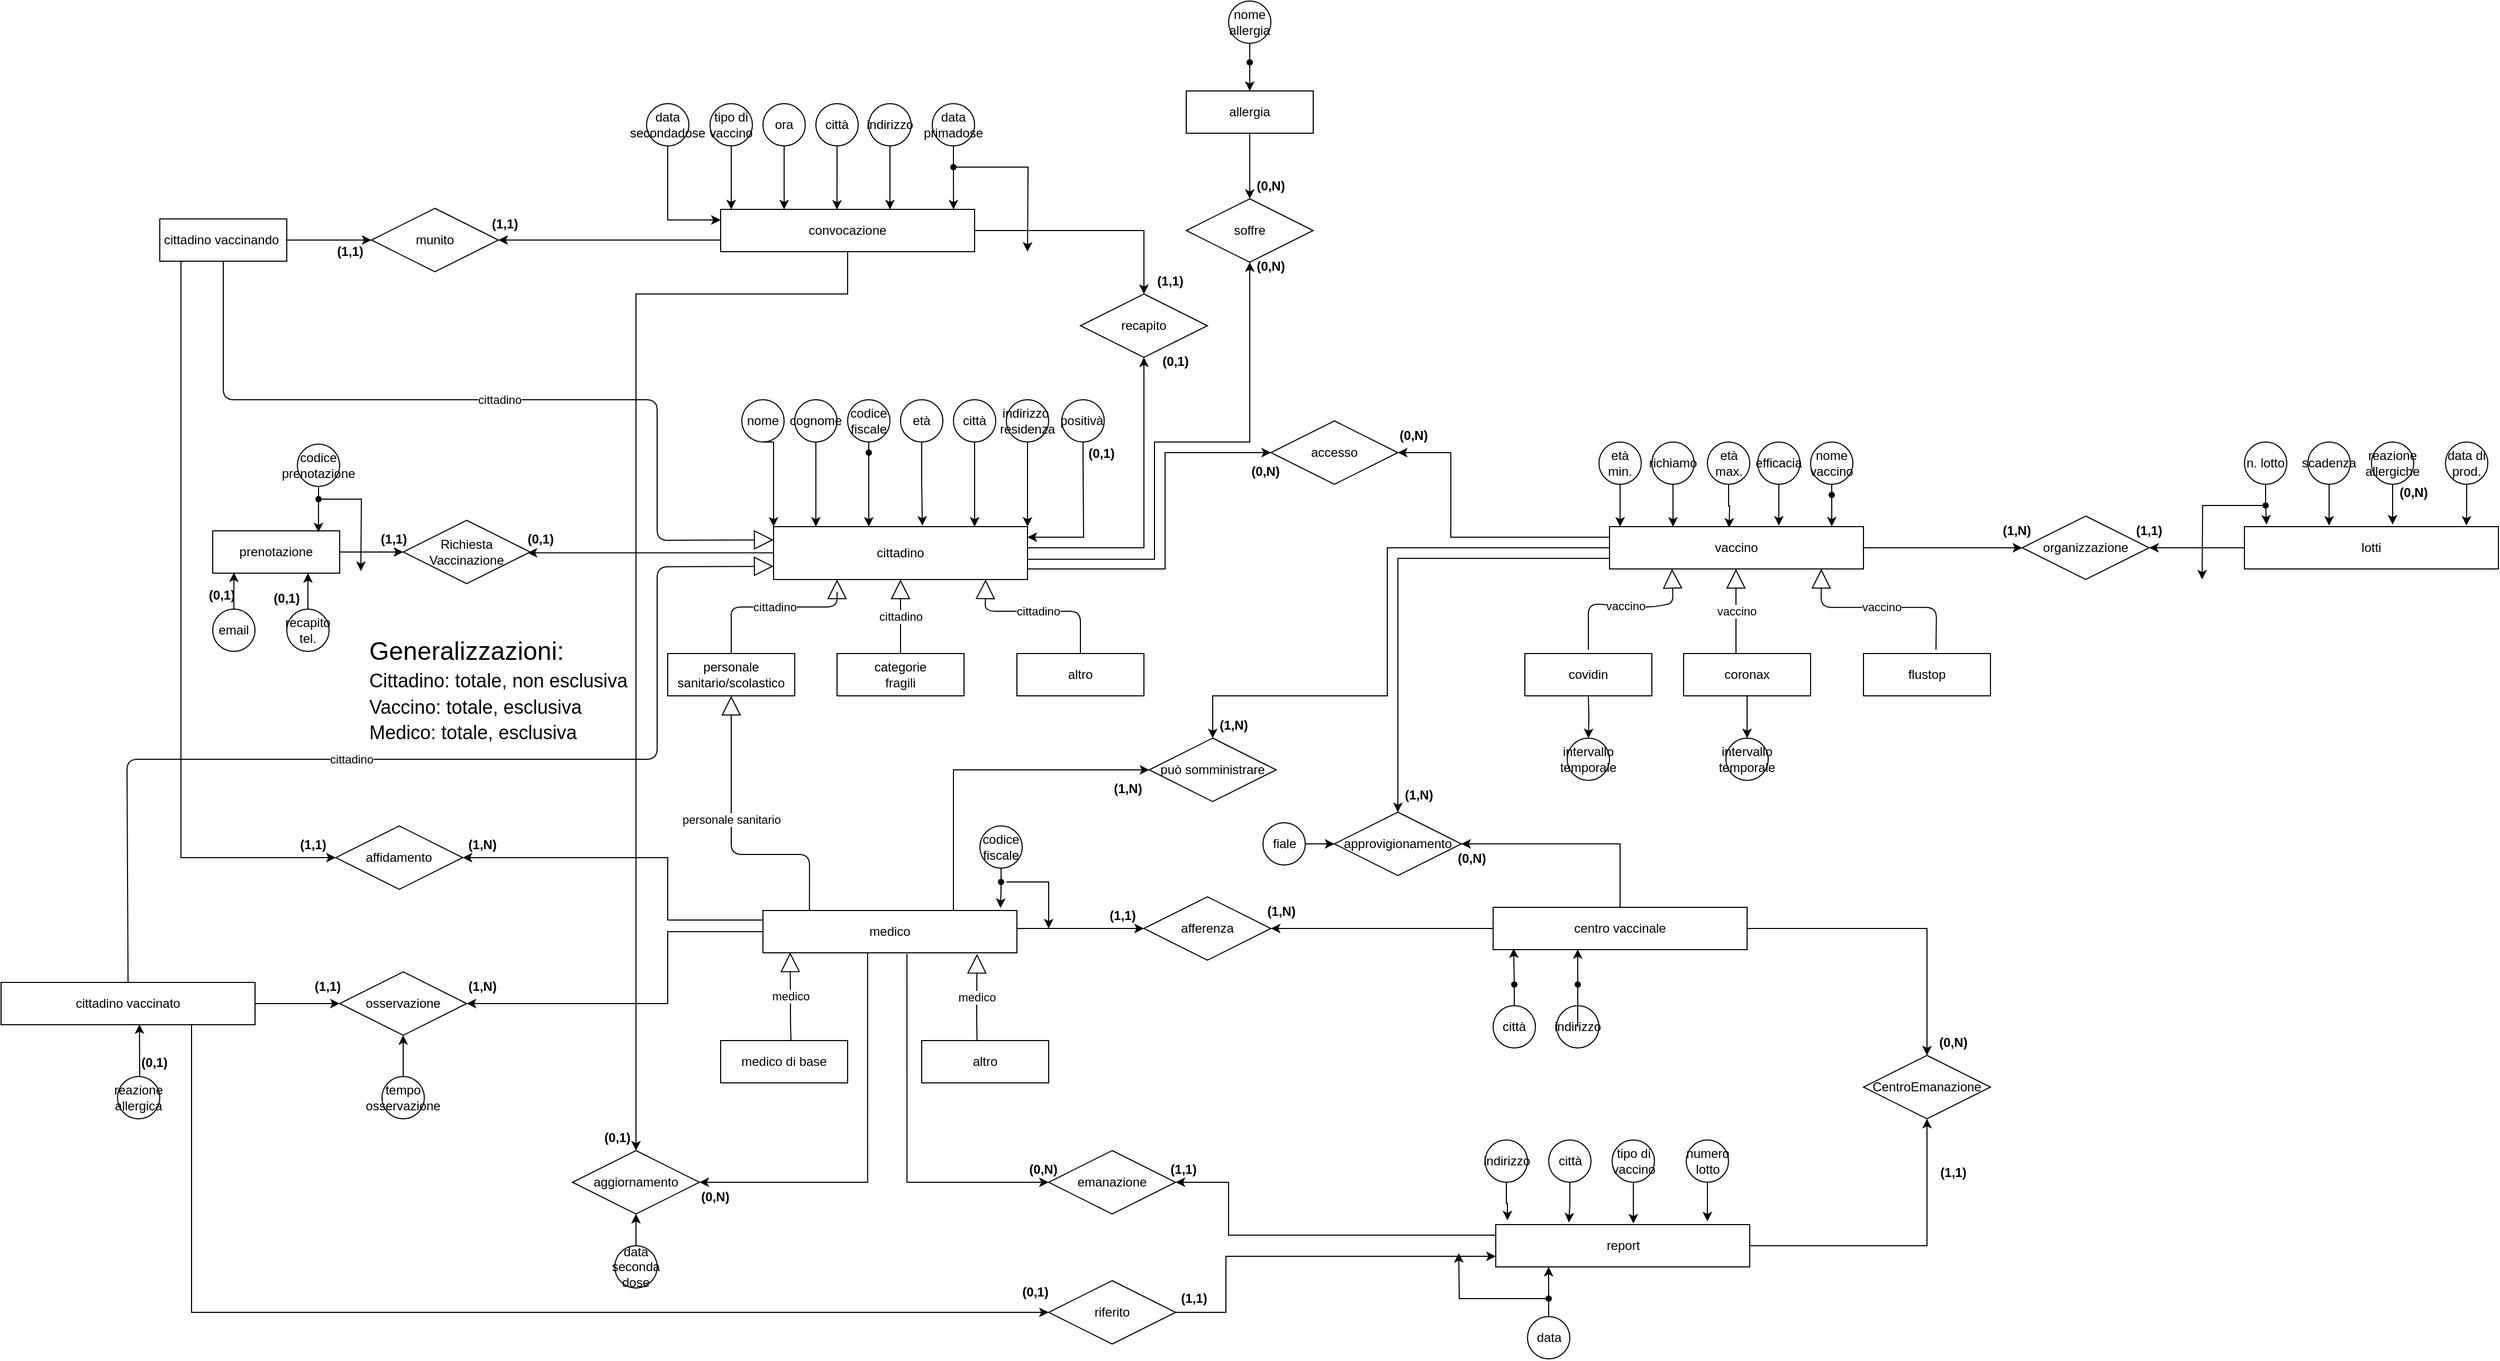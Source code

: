 <mxfile version="14.6.13" type="device"><diagram id="R2lEEEUBdFMjLlhIrx00" name="Page-1"><mxGraphModel dx="2550" dy="2455" grid="1" gridSize="10" guides="1" tooltips="1" connect="1" arrows="1" fold="1" page="1" pageScale="1" pageWidth="850" pageHeight="1100" math="0" shadow="0" extFonts="Permanent Marker^https://fonts.googleapis.com/css?family=Permanent+Marker"><root><mxCell id="0"/><mxCell id="1" parent="0"/><mxCell id="M7mJ-Y6xl4wx2wZonbCR-170" style="edgeStyle=orthogonalEdgeStyle;rounded=0;orthogonalLoop=1;jettySize=auto;html=1;align=center;entryX=0.981;entryY=0.511;entryDx=0;entryDy=0;entryPerimeter=0;" parent="1" source="M7mJ-Y6xl4wx2wZonbCR-2" edge="1" target="M7mJ-Y6xl4wx2wZonbCR-123"><mxGeometry relative="1" as="geometry"><mxPoint x="-40" y="140" as="targetPoint"/><Array as="points"><mxPoint x="-72" y="145"/></Array></mxGeometry></mxCell><mxCell id="N9EamCQMJhhHyp209HH3-10" style="edgeStyle=orthogonalEdgeStyle;rounded=0;orthogonalLoop=1;jettySize=auto;html=1;exitX=1;exitY=0.5;exitDx=0;exitDy=0;entryX=0;entryY=0.5;entryDx=0;entryDy=0;" parent="1" source="M7mJ-Y6xl4wx2wZonbCR-2" target="N9EamCQMJhhHyp209HH3-9" edge="1"><mxGeometry relative="1" as="geometry"><Array as="points"><mxPoint x="400" y="160"/><mxPoint x="530" y="160"/><mxPoint x="530" y="50"/></Array></mxGeometry></mxCell><mxCell id="2D_voUCS-JaQmUJZP15Q-30" style="edgeStyle=orthogonalEdgeStyle;rounded=0;orthogonalLoop=1;jettySize=auto;html=1;entryX=0.5;entryY=1;entryDx=0;entryDy=0;exitX=0.5;exitY=1;exitDx=0;exitDy=0;" parent="1" source="C1OjwDGi4JCY3vMo2hrc-61" edge="1"><mxGeometry relative="1" as="geometry"><Array as="points"><mxPoint x="453" y="60"/><mxPoint x="453" y="60"/><mxPoint x="453" y="130"/></Array><mxPoint x="400" y="130" as="targetPoint"/></mxGeometry></mxCell><mxCell id="M7mJ-Y6xl4wx2wZonbCR-2" value="cittadino" style="whiteSpace=wrap;html=1;align=center;" parent="1" vertex="1"><mxGeometry x="160" y="120" width="240" height="50" as="geometry"/></mxCell><mxCell id="M7mJ-Y6xl4wx2wZonbCR-158" style="edgeStyle=orthogonalEdgeStyle;rounded=0;orthogonalLoop=1;jettySize=auto;html=1;entryX=0.586;entryY=-0.019;entryDx=0;entryDy=0;entryPerimeter=0;align=center;" parent="1" source="M7mJ-Y6xl4wx2wZonbCR-3" target="M7mJ-Y6xl4wx2wZonbCR-2" edge="1"><mxGeometry relative="1" as="geometry"/></mxCell><mxCell id="M7mJ-Y6xl4wx2wZonbCR-3" value="età" style="ellipse;whiteSpace=wrap;html=1;align=center;" parent="1" vertex="1"><mxGeometry x="280" width="40" height="40" as="geometry"/></mxCell><mxCell id="M7mJ-Y6xl4wx2wZonbCR-159" style="edgeStyle=orthogonalEdgeStyle;rounded=0;orthogonalLoop=1;jettySize=auto;html=1;entryX=0.375;entryY=0;entryDx=0;entryDy=0;entryPerimeter=0;align=center;startArrow=none;" parent="1" target="M7mJ-Y6xl4wx2wZonbCR-2" edge="1"><mxGeometry relative="1" as="geometry"><mxPoint x="250" y="40" as="sourcePoint"/><Array as="points"><mxPoint x="250" y="90"/><mxPoint x="250" y="90"/></Array></mxGeometry></mxCell><mxCell id="M7mJ-Y6xl4wx2wZonbCR-4" value="codice fiscale" style="ellipse;whiteSpace=wrap;html=1;align=center;" parent="1" vertex="1"><mxGeometry x="230" width="40" height="40" as="geometry"/></mxCell><mxCell id="T5ep_b1kpj0hgW3HJLXH-18" style="edgeStyle=orthogonalEdgeStyle;rounded=0;orthogonalLoop=1;jettySize=auto;html=1;exitX=0.5;exitY=1;exitDx=0;exitDy=0;" parent="1" source="M7mJ-Y6xl4wx2wZonbCR-5" edge="1"><mxGeometry relative="1" as="geometry"><mxPoint x="160" y="120" as="targetPoint"/><Array as="points"><mxPoint x="160" y="40"/></Array></mxGeometry></mxCell><mxCell id="M7mJ-Y6xl4wx2wZonbCR-5" value="nome" style="ellipse;whiteSpace=wrap;html=1;align=center;" parent="1" vertex="1"><mxGeometry x="130" width="40" height="40" as="geometry"/></mxCell><mxCell id="M7mJ-Y6xl4wx2wZonbCR-18" style="edgeStyle=orthogonalEdgeStyle;rounded=0;orthogonalLoop=1;jettySize=auto;html=1;" parent="1" source="M7mJ-Y6xl4wx2wZonbCR-6" edge="1"><mxGeometry relative="1" as="geometry"><mxPoint x="200" y="120" as="targetPoint"/><Array as="points"><mxPoint x="200" y="120"/></Array></mxGeometry></mxCell><mxCell id="M7mJ-Y6xl4wx2wZonbCR-6" value="cognome" style="ellipse;whiteSpace=wrap;html=1;align=center;" parent="1" vertex="1"><mxGeometry x="180" width="40" height="40" as="geometry"/></mxCell><mxCell id="M7mJ-Y6xl4wx2wZonbCR-15" style="edgeStyle=orthogonalEdgeStyle;rounded=0;orthogonalLoop=1;jettySize=auto;html=1;" parent="1" source="M7mJ-Y6xl4wx2wZonbCR-8" edge="1"><mxGeometry relative="1" as="geometry"><mxPoint x="350" y="120" as="targetPoint"/></mxGeometry></mxCell><mxCell id="M7mJ-Y6xl4wx2wZonbCR-8" value="città" style="ellipse;whiteSpace=wrap;html=1;align=center;" parent="1" vertex="1"><mxGeometry x="330" width="40" height="40" as="geometry"/></mxCell><mxCell id="M7mJ-Y6xl4wx2wZonbCR-157" style="edgeStyle=orthogonalEdgeStyle;rounded=0;orthogonalLoop=1;jettySize=auto;html=1;align=center;" parent="1" source="M7mJ-Y6xl4wx2wZonbCR-9" edge="1"><mxGeometry relative="1" as="geometry"><mxPoint x="400" y="120" as="targetPoint"/><Array as="points"><mxPoint x="400" y="120"/></Array></mxGeometry></mxCell><mxCell id="M7mJ-Y6xl4wx2wZonbCR-9" value="indirizzo&amp;nbsp;&lt;br&gt;residenza" style="ellipse;whiteSpace=wrap;html=1;align=center;" parent="1" vertex="1"><mxGeometry x="380" width="40" height="40" as="geometry"/></mxCell><mxCell id="M7mJ-Y6xl4wx2wZonbCR-19" value="cittadino" style="endArrow=block;endSize=16;endFill=0;html=1;exitX=0.5;exitY=1;exitDx=0;exitDy=0;entryX=0.5;entryY=1;entryDx=0;entryDy=0;" parent="1" target="M7mJ-Y6xl4wx2wZonbCR-2" edge="1"><mxGeometry width="160" relative="1" as="geometry"><mxPoint x="280" y="240" as="sourcePoint"/><mxPoint x="280" y="170" as="targetPoint"/></mxGeometry></mxCell><mxCell id="M7mJ-Y6xl4wx2wZonbCR-22" value="categorie&lt;br&gt;fragili" style="whiteSpace=wrap;html=1;align=center;" parent="1" vertex="1"><mxGeometry x="220" y="240" width="120" height="40" as="geometry"/></mxCell><mxCell id="M7mJ-Y6xl4wx2wZonbCR-23" value="personale sanitario/scolastico" style="whiteSpace=wrap;html=1;align=center;" parent="1" vertex="1"><mxGeometry x="60" y="240" width="120" height="40" as="geometry"/></mxCell><mxCell id="M7mJ-Y6xl4wx2wZonbCR-28" value="cittadino" style="endArrow=block;endSize=16;endFill=0;html=1;align=center;exitX=0.5;exitY=0;exitDx=0;exitDy=0;" parent="1" source="M7mJ-Y6xl4wx2wZonbCR-23" edge="1"><mxGeometry width="160" relative="1" as="geometry"><mxPoint x="140" y="240" as="sourcePoint"/><mxPoint x="220" y="170" as="targetPoint"/><Array as="points"><mxPoint x="120" y="220"/><mxPoint x="120" y="196"/><mxPoint x="220" y="196"/><mxPoint x="220" y="180"/></Array></mxGeometry></mxCell><mxCell id="M7mJ-Y6xl4wx2wZonbCR-39" style="edgeStyle=orthogonalEdgeStyle;rounded=0;orthogonalLoop=1;jettySize=auto;html=1;entryX=0;entryY=0.5;entryDx=0;entryDy=0;align=center;" parent="1" source="M7mJ-Y6xl4wx2wZonbCR-30" target="M7mJ-Y6xl4wx2wZonbCR-37" edge="1"><mxGeometry relative="1" as="geometry"/></mxCell><mxCell id="M7mJ-Y6xl4wx2wZonbCR-30" value="vaccino" style="whiteSpace=wrap;html=1;align=center;" parent="1" vertex="1"><mxGeometry x="950" y="120" width="240" height="40" as="geometry"/></mxCell><mxCell id="M7mJ-Y6xl4wx2wZonbCR-34" style="edgeStyle=orthogonalEdgeStyle;rounded=0;orthogonalLoop=1;jettySize=auto;html=1;align=center;" parent="1" source="M7mJ-Y6xl4wx2wZonbCR-31" edge="1"><mxGeometry relative="1" as="geometry"><mxPoint x="960" y="120" as="targetPoint"/><Array as="points"><mxPoint x="960" y="120"/></Array></mxGeometry></mxCell><mxCell id="M7mJ-Y6xl4wx2wZonbCR-31" value="età min." style="ellipse;whiteSpace=wrap;html=1;align=center;" parent="1" vertex="1"><mxGeometry x="940" y="40" width="40" height="40" as="geometry"/></mxCell><mxCell id="M7mJ-Y6xl4wx2wZonbCR-36" style="edgeStyle=orthogonalEdgeStyle;rounded=0;orthogonalLoop=1;jettySize=auto;html=1;align=center;" parent="1" source="M7mJ-Y6xl4wx2wZonbCR-32" edge="1"><mxGeometry relative="1" as="geometry"><mxPoint x="1110" y="119" as="targetPoint"/><Array as="points"><mxPoint x="1110" y="110"/><mxPoint x="1110" y="110"/></Array></mxGeometry></mxCell><mxCell id="M7mJ-Y6xl4wx2wZonbCR-32" value="efficacia" style="ellipse;whiteSpace=wrap;html=1;align=center;" parent="1" vertex="1"><mxGeometry x="1090" y="40" width="40" height="40" as="geometry"/></mxCell><mxCell id="M7mJ-Y6xl4wx2wZonbCR-35" style="edgeStyle=orthogonalEdgeStyle;rounded=0;orthogonalLoop=1;jettySize=auto;html=1;align=center;exitX=0.5;exitY=1;exitDx=0;exitDy=0;" parent="1" source="M7mJ-Y6xl4wx2wZonbCR-33" edge="1"><mxGeometry relative="1" as="geometry"><mxPoint x="1063" y="121" as="targetPoint"/></mxGeometry></mxCell><mxCell id="M7mJ-Y6xl4wx2wZonbCR-33" value="età max." style="ellipse;whiteSpace=wrap;html=1;align=center;" parent="1" vertex="1"><mxGeometry x="1042.5" y="40" width="40" height="40" as="geometry"/></mxCell><mxCell id="M7mJ-Y6xl4wx2wZonbCR-40" style="edgeStyle=orthogonalEdgeStyle;rounded=0;orthogonalLoop=1;jettySize=auto;html=1;align=center;exitX=0;exitY=0.5;exitDx=0;exitDy=0;" parent="1" source="M7mJ-Y6xl4wx2wZonbCR-38" target="M7mJ-Y6xl4wx2wZonbCR-37" edge="1"><mxGeometry relative="1" as="geometry"/></mxCell><mxCell id="M7mJ-Y6xl4wx2wZonbCR-37" value="organizzazione" style="shape=rhombus;perimeter=rhombusPerimeter;whiteSpace=wrap;html=1;align=center;" parent="1" vertex="1"><mxGeometry x="1340" y="110" width="120" height="60" as="geometry"/></mxCell><mxCell id="M7mJ-Y6xl4wx2wZonbCR-38" value="lotti" style="whiteSpace=wrap;html=1;align=center;" parent="1" vertex="1"><mxGeometry x="1550" y="120" width="240" height="40" as="geometry"/></mxCell><mxCell id="M7mJ-Y6xl4wx2wZonbCR-47" style="edgeStyle=orthogonalEdgeStyle;rounded=0;orthogonalLoop=1;jettySize=auto;html=1;align=center;" parent="1" source="M7mJ-Y6xl4wx2wZonbCR-42" edge="1"><mxGeometry relative="1" as="geometry"><mxPoint x="1690" y="118" as="targetPoint"/></mxGeometry></mxCell><mxCell id="M7mJ-Y6xl4wx2wZonbCR-42" value="reazione&lt;br&gt;allergiche" style="ellipse;whiteSpace=wrap;html=1;align=center;" parent="1" vertex="1"><mxGeometry x="1670" y="40" width="40" height="40" as="geometry"/></mxCell><mxCell id="M7mJ-Y6xl4wx2wZonbCR-46" style="edgeStyle=orthogonalEdgeStyle;rounded=0;orthogonalLoop=1;jettySize=auto;html=1;align=center;" parent="1" source="M7mJ-Y6xl4wx2wZonbCR-43" edge="1"><mxGeometry relative="1" as="geometry"><mxPoint x="1630" y="119" as="targetPoint"/></mxGeometry></mxCell><mxCell id="M7mJ-Y6xl4wx2wZonbCR-43" value="scadenza" style="ellipse;whiteSpace=wrap;html=1;align=center;" parent="1" vertex="1"><mxGeometry x="1610" y="40" width="40" height="40" as="geometry"/></mxCell><mxCell id="M7mJ-Y6xl4wx2wZonbCR-45" style="edgeStyle=orthogonalEdgeStyle;rounded=0;orthogonalLoop=1;jettySize=auto;html=1;entryX=0.087;entryY=-0.05;entryDx=0;entryDy=0;entryPerimeter=0;align=center;" parent="1" source="M7mJ-Y6xl4wx2wZonbCR-44" target="M7mJ-Y6xl4wx2wZonbCR-38" edge="1"><mxGeometry relative="1" as="geometry"/></mxCell><mxCell id="M7mJ-Y6xl4wx2wZonbCR-44" value="n. lotto" style="ellipse;whiteSpace=wrap;html=1;align=center;" parent="1" vertex="1"><mxGeometry x="1550" y="40" width="40" height="40" as="geometry"/></mxCell><mxCell id="M7mJ-Y6xl4wx2wZonbCR-48" value="(1,N)" style="text;align=center;fontStyle=1;verticalAlign=middle;spacingLeft=3;spacingRight=3;strokeColor=none;rotatable=0;points=[[0,0.5],[1,0.5]];portConstraint=eastwest;" parent="1" vertex="1"><mxGeometry x="1320" y="110" width="30" height="26" as="geometry"/></mxCell><mxCell id="M7mJ-Y6xl4wx2wZonbCR-50" style="edgeStyle=orthogonalEdgeStyle;rounded=0;orthogonalLoop=1;jettySize=auto;html=1;entryX=0.25;entryY=0;entryDx=0;entryDy=0;align=center;" parent="1" source="M7mJ-Y6xl4wx2wZonbCR-49" target="M7mJ-Y6xl4wx2wZonbCR-30" edge="1"><mxGeometry relative="1" as="geometry"/></mxCell><mxCell id="M7mJ-Y6xl4wx2wZonbCR-49" value="richiamo" style="ellipse;whiteSpace=wrap;html=1;align=center;" parent="1" vertex="1"><mxGeometry x="990" y="40" width="40" height="40" as="geometry"/></mxCell><object label="vaccino" id="M7mJ-Y6xl4wx2wZonbCR-52"><mxCell style="endArrow=block;endSize=16;endFill=0;html=1;align=center;exitX=0.163;exitY=1.09;exitDx=0;exitDy=0;exitPerimeter=0;strokeColor=#000000;fillColor=#000000;" parent="1" edge="1"><mxGeometry width="160" relative="1" as="geometry"><mxPoint x="930" y="236.4" as="sourcePoint"/><mxPoint x="1009.12" y="160.0" as="targetPoint"/><Array as="points"><mxPoint x="930" y="192.8"/><mxPoint x="990" y="196.4"/><mxPoint x="1010" y="192.4"/></Array></mxGeometry></mxCell></object><mxCell id="M7mJ-Y6xl4wx2wZonbCR-53" value="vaccino" style="endArrow=block;endSize=16;endFill=0;html=1;exitX=0.5;exitY=1;exitDx=0;exitDy=0;" parent="1" edge="1"><mxGeometry width="160" relative="1" as="geometry"><mxPoint x="1069.5" y="240" as="sourcePoint"/><mxPoint x="1069.5" y="160" as="targetPoint"/></mxGeometry></mxCell><mxCell id="M7mJ-Y6xl4wx2wZonbCR-54" value="vaccino" style="endArrow=block;endSize=16;endFill=0;html=1;exitX=0.713;exitY=1.09;exitDx=0;exitDy=0;exitPerimeter=0;" parent="1" edge="1"><mxGeometry width="160" relative="1" as="geometry"><mxPoint x="1258.5" y="236.4" as="sourcePoint"/><mxPoint x="1150.12" y="160.0" as="targetPoint"/><Array as="points"><mxPoint x="1259" y="196.4"/><mxPoint x="1150" y="196.4"/></Array></mxGeometry></mxCell><mxCell id="M7mJ-Y6xl4wx2wZonbCR-57" value="flustop" style="whiteSpace=wrap;html=1;align=center;" parent="1" vertex="1"><mxGeometry x="1190" y="240" width="120" height="40" as="geometry"/></mxCell><mxCell id="M7mJ-Y6xl4wx2wZonbCR-61" style="edgeStyle=orthogonalEdgeStyle;rounded=0;orthogonalLoop=1;jettySize=auto;html=1;align=center;" parent="1" source="M7mJ-Y6xl4wx2wZonbCR-58" edge="1"><mxGeometry relative="1" as="geometry"><mxPoint x="1080" y="320" as="targetPoint"/></mxGeometry></mxCell><mxCell id="M7mJ-Y6xl4wx2wZonbCR-58" value="coronax" style="whiteSpace=wrap;html=1;align=center;" parent="1" vertex="1"><mxGeometry x="1020" y="240" width="120" height="40" as="geometry"/></mxCell><mxCell id="M7mJ-Y6xl4wx2wZonbCR-60" style="edgeStyle=orthogonalEdgeStyle;rounded=0;orthogonalLoop=1;jettySize=auto;html=1;align=center;" parent="1" edge="1"><mxGeometry relative="1" as="geometry"><mxPoint x="930" y="320" as="targetPoint"/><mxPoint x="930" y="280" as="sourcePoint"/></mxGeometry></mxCell><mxCell id="M7mJ-Y6xl4wx2wZonbCR-59" value="covidin" style="whiteSpace=wrap;html=1;align=center;" parent="1" vertex="1"><mxGeometry x="870" y="240" width="120" height="40" as="geometry"/></mxCell><mxCell id="M7mJ-Y6xl4wx2wZonbCR-63" value="intervallo temporale&lt;br&gt;" style="ellipse;whiteSpace=wrap;html=1;align=center;" parent="1" vertex="1"><mxGeometry x="910" y="320" width="40" height="40" as="geometry"/></mxCell><mxCell id="M7mJ-Y6xl4wx2wZonbCR-64" value="intervallo&lt;br&gt;temporale" style="ellipse;whiteSpace=wrap;html=1;align=center;" parent="1" vertex="1"><mxGeometry x="1060" y="320" width="40" height="40" as="geometry"/></mxCell><mxCell id="M7mJ-Y6xl4wx2wZonbCR-100" style="edgeStyle=orthogonalEdgeStyle;rounded=0;orthogonalLoop=1;jettySize=auto;html=1;entryX=1;entryY=0.5;entryDx=0;entryDy=0;align=center;" parent="1" source="M7mJ-Y6xl4wx2wZonbCR-95" target="M7mJ-Y6xl4wx2wZonbCR-97" edge="1"><mxGeometry relative="1" as="geometry"><Array as="points"><mxPoint x="650" y="500"/></Array></mxGeometry></mxCell><mxCell id="M7mJ-Y6xl4wx2wZonbCR-106" style="edgeStyle=orthogonalEdgeStyle;rounded=0;orthogonalLoop=1;jettySize=auto;html=1;entryX=1;entryY=0.5;entryDx=0;entryDy=0;align=center;exitX=0.5;exitY=0;exitDx=0;exitDy=0;" parent="1" source="M7mJ-Y6xl4wx2wZonbCR-95" target="M7mJ-Y6xl4wx2wZonbCR-105" edge="1"><mxGeometry relative="1" as="geometry"><Array as="points"><mxPoint x="960" y="420"/></Array></mxGeometry></mxCell><mxCell id="M7mJ-Y6xl4wx2wZonbCR-95" value="centro vaccinale" style="whiteSpace=wrap;html=1;align=center;" parent="1" vertex="1"><mxGeometry x="840" y="480" width="240" height="40" as="geometry"/></mxCell><mxCell id="M7mJ-Y6xl4wx2wZonbCR-97" value="afferenza" style="shape=rhombus;perimeter=rhombusPerimeter;whiteSpace=wrap;html=1;align=center;" parent="1" vertex="1"><mxGeometry x="510" y="470" width="120" height="60" as="geometry"/></mxCell><mxCell id="M7mJ-Y6xl4wx2wZonbCR-104" style="edgeStyle=orthogonalEdgeStyle;rounded=0;orthogonalLoop=1;jettySize=auto;html=1;entryX=0;entryY=0.5;entryDx=0;entryDy=0;align=center;exitX=1;exitY=0.5;exitDx=0;exitDy=0;" parent="1" source="M7mJ-Y6xl4wx2wZonbCR-102" target="M7mJ-Y6xl4wx2wZonbCR-97" edge="1"><mxGeometry relative="1" as="geometry"><Array as="points"><mxPoint x="390" y="500"/></Array></mxGeometry></mxCell><mxCell id="M7mJ-Y6xl4wx2wZonbCR-190" style="edgeStyle=orthogonalEdgeStyle;rounded=0;orthogonalLoop=1;jettySize=auto;html=1;entryX=0;entryY=0.5;entryDx=0;entryDy=0;align=center;exitX=0.75;exitY=0;exitDx=0;exitDy=0;" parent="1" source="M7mJ-Y6xl4wx2wZonbCR-102" target="M7mJ-Y6xl4wx2wZonbCR-189" edge="1"><mxGeometry relative="1" as="geometry"><Array as="points"><mxPoint x="330" y="350"/></Array></mxGeometry></mxCell><mxCell id="M7mJ-Y6xl4wx2wZonbCR-198" style="edgeStyle=orthogonalEdgeStyle;rounded=0;orthogonalLoop=1;jettySize=auto;html=1;entryX=1;entryY=0.5;entryDx=0;entryDy=0;align=center;exitX=0;exitY=0.5;exitDx=0;exitDy=0;" parent="1" source="M7mJ-Y6xl4wx2wZonbCR-102" target="M7mJ-Y6xl4wx2wZonbCR-192" edge="1"><mxGeometry relative="1" as="geometry"><Array as="points"><mxPoint x="60" y="503"/><mxPoint x="60" y="571"/></Array><mxPoint x="110" y="690" as="sourcePoint"/></mxGeometry></mxCell><mxCell id="M7mJ-Y6xl4wx2wZonbCR-200" style="edgeStyle=orthogonalEdgeStyle;rounded=0;orthogonalLoop=1;jettySize=auto;html=1;entryX=1;entryY=0.5;entryDx=0;entryDy=0;align=center;exitX=0.412;exitY=1.009;exitDx=0;exitDy=0;exitPerimeter=0;" parent="1" source="M7mJ-Y6xl4wx2wZonbCR-102" target="M7mJ-Y6xl4wx2wZonbCR-194" edge="1"><mxGeometry relative="1" as="geometry"><Array as="points"><mxPoint x="249" y="740"/></Array><mxPoint x="110" y="670" as="sourcePoint"/></mxGeometry></mxCell><mxCell id="M7mJ-Y6xl4wx2wZonbCR-208" style="edgeStyle=orthogonalEdgeStyle;rounded=0;orthogonalLoop=1;jettySize=auto;html=1;entryX=0;entryY=0.5;entryDx=0;entryDy=0;align=center;exitX=0.567;exitY=1.026;exitDx=0;exitDy=0;exitPerimeter=0;" parent="1" source="M7mJ-Y6xl4wx2wZonbCR-102" target="M7mJ-Y6xl4wx2wZonbCR-195" edge="1"><mxGeometry relative="1" as="geometry"><Array as="points"><mxPoint x="286" y="740"/></Array></mxGeometry></mxCell><mxCell id="nNRtTqkSwt77qWnMhOGQ-52" style="edgeStyle=orthogonalEdgeStyle;rounded=0;orthogonalLoop=1;jettySize=auto;html=1;exitX=0;exitY=0.25;exitDx=0;exitDy=0;entryX=1;entryY=0.5;entryDx=0;entryDy=0;" parent="1" source="M7mJ-Y6xl4wx2wZonbCR-102" target="nNRtTqkSwt77qWnMhOGQ-51" edge="1"><mxGeometry relative="1" as="geometry"><Array as="points"><mxPoint x="60" y="492"/><mxPoint x="60" y="433"/></Array></mxGeometry></mxCell><mxCell id="M7mJ-Y6xl4wx2wZonbCR-102" value="medico" style="whiteSpace=wrap;html=1;align=center;" parent="1" vertex="1"><mxGeometry x="150" y="483" width="240" height="40" as="geometry"/></mxCell><mxCell id="M7mJ-Y6xl4wx2wZonbCR-107" style="edgeStyle=orthogonalEdgeStyle;rounded=0;orthogonalLoop=1;jettySize=auto;html=1;align=center;exitX=0;exitY=0.75;exitDx=0;exitDy=0;" parent="1" source="M7mJ-Y6xl4wx2wZonbCR-30" target="M7mJ-Y6xl4wx2wZonbCR-105" edge="1"><mxGeometry relative="1" as="geometry"><mxPoint x="840" y="160" as="sourcePoint"/><Array as="points"><mxPoint x="750" y="150"/></Array></mxGeometry></mxCell><mxCell id="M7mJ-Y6xl4wx2wZonbCR-105" value="approvigionamento" style="shape=rhombus;perimeter=rhombusPerimeter;whiteSpace=wrap;html=1;align=center;" parent="1" vertex="1"><mxGeometry x="690" y="390" width="120" height="60" as="geometry"/></mxCell><mxCell id="M7mJ-Y6xl4wx2wZonbCR-113" value="(0,N)" style="text;align=center;fontStyle=1;verticalAlign=middle;spacingLeft=3;spacingRight=3;strokeColor=none;rotatable=0;points=[[0,0.5],[1,0.5]];portConstraint=eastwest;" parent="1" vertex="1"><mxGeometry x="390" y="714" width="50" height="26" as="geometry"/></mxCell><mxCell id="M7mJ-Y6xl4wx2wZonbCR-114" value="(1,N)" style="text;align=center;fontStyle=1;verticalAlign=middle;spacingLeft=3;spacingRight=3;strokeColor=none;rotatable=0;points=[[0,0.5],[1,0.5]];portConstraint=eastwest;" parent="1" vertex="1"><mxGeometry x="750" y="360" width="40" height="26" as="geometry"/></mxCell><mxCell id="M7mJ-Y6xl4wx2wZonbCR-115" value="(0,N)" style="text;align=center;fontStyle=1;verticalAlign=middle;spacingLeft=3;spacingRight=3;strokeColor=none;rotatable=0;points=[[0,0.5],[1,0.5]];portConstraint=eastwest;" parent="1" vertex="1"><mxGeometry x="800" y="420" width="40" height="26" as="geometry"/></mxCell><mxCell id="M7mJ-Y6xl4wx2wZonbCR-116" value="(1,1)" style="text;align=center;fontStyle=1;verticalAlign=middle;spacingLeft=3;spacingRight=3;strokeColor=none;rotatable=0;points=[[0,0.5],[1,0.5]];portConstraint=eastwest;" parent="1" vertex="1"><mxGeometry x="470" y="474" width="40" height="26" as="geometry"/></mxCell><mxCell id="M7mJ-Y6xl4wx2wZonbCR-117" value="(1,N)" style="text;align=center;fontStyle=1;verticalAlign=middle;spacingLeft=3;spacingRight=3;strokeColor=none;rotatable=0;points=[[0,0.5],[1,0.5]];portConstraint=eastwest;" parent="1" vertex="1"><mxGeometry x="620" y="470" width="40" height="26" as="geometry"/></mxCell><mxCell id="C1OjwDGi4JCY3vMo2hrc-6" style="edgeStyle=orthogonalEdgeStyle;rounded=0;orthogonalLoop=1;jettySize=auto;html=1;exitX=1;exitY=0.5;exitDx=0;exitDy=0;" parent="1" source="C1OjwDGi4JCY3vMo2hrc-5" target="M7mJ-Y6xl4wx2wZonbCR-123" edge="1"><mxGeometry relative="1" as="geometry"/></mxCell><mxCell id="M7mJ-Y6xl4wx2wZonbCR-123" value="Richiesta&lt;br&gt;Vaccinazione" style="shape=rhombus;perimeter=rhombusPerimeter;whiteSpace=wrap;html=1;align=center;" parent="1" vertex="1"><mxGeometry x="-190" y="114" width="120" height="60" as="geometry"/></mxCell><mxCell id="M7mJ-Y6xl4wx2wZonbCR-144" style="edgeStyle=orthogonalEdgeStyle;rounded=0;orthogonalLoop=1;jettySize=auto;html=1;entryX=0;entryY=0.5;entryDx=0;entryDy=0;align=center;" parent="1" source="M7mJ-Y6xl4wx2wZonbCR-133" target="M7mJ-Y6xl4wx2wZonbCR-142" edge="1"><mxGeometry relative="1" as="geometry"/></mxCell><mxCell id="nNRtTqkSwt77qWnMhOGQ-53" style="edgeStyle=orthogonalEdgeStyle;rounded=0;orthogonalLoop=1;jettySize=auto;html=1;exitX=0.175;exitY=1.025;exitDx=0;exitDy=0;entryX=0;entryY=0.5;entryDx=0;entryDy=0;exitPerimeter=0;" parent="1" source="M7mJ-Y6xl4wx2wZonbCR-133" target="nNRtTqkSwt77qWnMhOGQ-51" edge="1"><mxGeometry relative="1" as="geometry"><Array as="points"><mxPoint x="-399" y="-131"/><mxPoint x="-400" y="-131"/><mxPoint x="-400" y="433"/></Array></mxGeometry></mxCell><mxCell id="M7mJ-Y6xl4wx2wZonbCR-133" value="cittadino vaccinando&amp;nbsp;" style="whiteSpace=wrap;html=1;align=center;" parent="1" vertex="1"><mxGeometry x="-420" y="-171" width="120" height="40" as="geometry"/></mxCell><mxCell id="M7mJ-Y6xl4wx2wZonbCR-141" style="edgeStyle=orthogonalEdgeStyle;rounded=0;orthogonalLoop=1;jettySize=auto;html=1;entryX=0.5;entryY=0;entryDx=0;entryDy=0;align=center;" parent="1" source="M7mJ-Y6xl4wx2wZonbCR-136" target="M7mJ-Y6xl4wx2wZonbCR-137" edge="1"><mxGeometry relative="1" as="geometry"/></mxCell><mxCell id="M7mJ-Y6xl4wx2wZonbCR-143" style="edgeStyle=orthogonalEdgeStyle;rounded=0;orthogonalLoop=1;jettySize=auto;html=1;entryX=1;entryY=0.5;entryDx=0;entryDy=0;align=center;" parent="1" source="M7mJ-Y6xl4wx2wZonbCR-136" target="M7mJ-Y6xl4wx2wZonbCR-142" edge="1"><mxGeometry relative="1" as="geometry"><Array as="points"><mxPoint x="20" y="-151"/><mxPoint x="20" y="-151"/></Array></mxGeometry></mxCell><mxCell id="M7mJ-Y6xl4wx2wZonbCR-136" value="convocazione" style="whiteSpace=wrap;html=1;align=center;" parent="1" vertex="1"><mxGeometry x="110" y="-180" width="240" height="40" as="geometry"/></mxCell><mxCell id="M7mJ-Y6xl4wx2wZonbCR-145" style="edgeStyle=orthogonalEdgeStyle;rounded=0;orthogonalLoop=1;jettySize=auto;html=1;align=center;exitX=1;exitY=0.25;exitDx=0;exitDy=0;" parent="1" source="M7mJ-Y6xl4wx2wZonbCR-2" target="M7mJ-Y6xl4wx2wZonbCR-137" edge="1"><mxGeometry relative="1" as="geometry"><Array as="points"><mxPoint x="400" y="140"/><mxPoint x="510" y="140"/></Array></mxGeometry></mxCell><mxCell id="M7mJ-Y6xl4wx2wZonbCR-137" value="recapito" style="shape=rhombus;perimeter=rhombusPerimeter;whiteSpace=wrap;html=1;align=center;" parent="1" vertex="1"><mxGeometry x="450" y="-100" width="120" height="60" as="geometry"/></mxCell><mxCell id="M7mJ-Y6xl4wx2wZonbCR-142" value="munito" style="shape=rhombus;perimeter=rhombusPerimeter;whiteSpace=wrap;html=1;align=center;" parent="1" vertex="1"><mxGeometry x="-220" y="-181" width="120" height="60" as="geometry"/></mxCell><mxCell id="M7mJ-Y6xl4wx2wZonbCR-154" style="edgeStyle=orthogonalEdgeStyle;rounded=0;orthogonalLoop=1;jettySize=auto;html=1;align=center;exitX=0.5;exitY=1;exitDx=0;exitDy=0;entryX=0.25;entryY=0;entryDx=0;entryDy=0;" parent="1" source="M7mJ-Y6xl4wx2wZonbCR-150" edge="1" target="M7mJ-Y6xl4wx2wZonbCR-136"><mxGeometry relative="1" as="geometry"><mxPoint x="140" y="-181" as="targetPoint"/><Array as="points"/></mxGeometry></mxCell><mxCell id="M7mJ-Y6xl4wx2wZonbCR-150" value="ora" style="ellipse;whiteSpace=wrap;html=1;align=center;" parent="1" vertex="1"><mxGeometry x="150" y="-280" width="40" height="40" as="geometry"/></mxCell><mxCell id="2D_voUCS-JaQmUJZP15Q-22" style="edgeStyle=orthogonalEdgeStyle;rounded=0;orthogonalLoop=1;jettySize=auto;html=1;entryX=0.917;entryY=0;entryDx=0;entryDy=0;entryPerimeter=0;" parent="1" source="M7mJ-Y6xl4wx2wZonbCR-152" target="M7mJ-Y6xl4wx2wZonbCR-136" edge="1"><mxGeometry relative="1" as="geometry"/></mxCell><mxCell id="M7mJ-Y6xl4wx2wZonbCR-152" value="data&lt;br&gt;primadose" style="ellipse;whiteSpace=wrap;html=1;align=center;" parent="1" vertex="1"><mxGeometry x="310" y="-280" width="40" height="40" as="geometry"/></mxCell><mxCell id="M7mJ-Y6xl4wx2wZonbCR-161" value="medico" style="endArrow=block;endSize=16;endFill=0;html=1;align=center;entryX=0.107;entryY=0.991;entryDx=0;entryDy=0;entryPerimeter=0;exitX=0.554;exitY=0.003;exitDx=0;exitDy=0;exitPerimeter=0;" parent="1" edge="1" target="M7mJ-Y6xl4wx2wZonbCR-102" source="M7mJ-Y6xl4wx2wZonbCR-167"><mxGeometry width="160" relative="1" as="geometry"><mxPoint x="230" y="606" as="sourcePoint"/><mxPoint x="300" y="527" as="targetPoint"/><Array as="points"><mxPoint x="176" y="606"/><mxPoint x="176" y="590"/><mxPoint x="176" y="566"/></Array></mxGeometry></mxCell><mxCell id="M7mJ-Y6xl4wx2wZonbCR-165" value="medico" style="endArrow=block;endSize=16;endFill=0;html=1;align=center;exitX=0.436;exitY=0.003;exitDx=0;exitDy=0;exitPerimeter=0;entryX=0.843;entryY=1.026;entryDx=0;entryDy=0;entryPerimeter=0;" parent="1" edge="1" target="M7mJ-Y6xl4wx2wZonbCR-102" source="M7mJ-Y6xl4wx2wZonbCR-166"><mxGeometry width="160" relative="1" as="geometry"><mxPoint x="430" y="606" as="sourcePoint"/><mxPoint x="380" y="526" as="targetPoint"/><Array as="points"><mxPoint x="352" y="590"/><mxPoint x="352" y="566"/></Array></mxGeometry></mxCell><mxCell id="M7mJ-Y6xl4wx2wZonbCR-166" value="altro" style="whiteSpace=wrap;html=1;align=center;" parent="1" vertex="1"><mxGeometry x="300" y="606" width="120" height="40" as="geometry"/></mxCell><mxCell id="M7mJ-Y6xl4wx2wZonbCR-167" value="medico di base" style="whiteSpace=wrap;html=1;align=center;" parent="1" vertex="1"><mxGeometry x="110" y="606" width="120" height="40" as="geometry"/></mxCell><mxCell id="M7mJ-Y6xl4wx2wZonbCR-191" style="edgeStyle=orthogonalEdgeStyle;rounded=0;orthogonalLoop=1;jettySize=auto;html=1;align=center;entryX=0.5;entryY=0;entryDx=0;entryDy=0;exitX=0;exitY=0.5;exitDx=0;exitDy=0;" parent="1" source="M7mJ-Y6xl4wx2wZonbCR-30" target="M7mJ-Y6xl4wx2wZonbCR-189" edge="1"><mxGeometry relative="1" as="geometry"><mxPoint x="840" y="120" as="sourcePoint"/><Array as="points"><mxPoint x="740" y="140"/><mxPoint x="740" y="280"/><mxPoint x="575" y="280"/></Array></mxGeometry></mxCell><mxCell id="M7mJ-Y6xl4wx2wZonbCR-189" value="può somministrare" style="shape=rhombus;perimeter=rhombusPerimeter;whiteSpace=wrap;html=1;align=center;" parent="1" vertex="1"><mxGeometry x="515" y="320" width="120" height="60" as="geometry"/></mxCell><mxCell id="M7mJ-Y6xl4wx2wZonbCR-192" value="osservazione" style="shape=rhombus;perimeter=rhombusPerimeter;whiteSpace=wrap;html=1;align=center;" parent="1" vertex="1"><mxGeometry x="-250" y="541" width="120" height="60" as="geometry"/></mxCell><mxCell id="M7mJ-Y6xl4wx2wZonbCR-194" value="aggiornamento" style="shape=rhombus;perimeter=rhombusPerimeter;whiteSpace=wrap;html=1;align=center;" parent="1" vertex="1"><mxGeometry x="-30" y="710" width="120" height="60" as="geometry"/></mxCell><mxCell id="M7mJ-Y6xl4wx2wZonbCR-195" value="emanazione" style="shape=rhombus;perimeter=rhombusPerimeter;whiteSpace=wrap;html=1;align=center;" parent="1" vertex="1"><mxGeometry x="420" y="710" width="120" height="60" as="geometry"/></mxCell><mxCell id="M7mJ-Y6xl4wx2wZonbCR-212" style="edgeStyle=orthogonalEdgeStyle;rounded=0;orthogonalLoop=1;jettySize=auto;html=1;entryX=1;entryY=0.5;entryDx=0;entryDy=0;align=center;exitX=0;exitY=0.25;exitDx=0;exitDy=0;" parent="1" source="M7mJ-Y6xl4wx2wZonbCR-211" target="M7mJ-Y6xl4wx2wZonbCR-195" edge="1"><mxGeometry relative="1" as="geometry"><Array as="points"><mxPoint x="590" y="790"/><mxPoint x="590" y="740"/></Array></mxGeometry></mxCell><mxCell id="M7mJ-Y6xl4wx2wZonbCR-211" value="report" style="whiteSpace=wrap;html=1;align=center;" parent="1" vertex="1"><mxGeometry x="842.5" y="780" width="240" height="40" as="geometry"/></mxCell><mxCell id="nNRtTqkSwt77qWnMhOGQ-1" value="cittadino" style="endArrow=block;endSize=16;endFill=0;html=1;exitX=0.5;exitY=1;exitDx=0;exitDy=0;entryX=0;entryY=0.25;entryDx=0;entryDy=0;" parent="1" source="M7mJ-Y6xl4wx2wZonbCR-133" target="M7mJ-Y6xl4wx2wZonbCR-2" edge="1"><mxGeometry width="160" relative="1" as="geometry"><mxPoint x="-320" y="-50" as="sourcePoint"/><mxPoint x="150" y="150" as="targetPoint"/><Array as="points"><mxPoint x="-360"/><mxPoint x="-240"/><mxPoint x="-10"/><mxPoint x="50"/><mxPoint x="50" y="80"/><mxPoint x="50" y="100"/><mxPoint x="50" y="133"/></Array></mxGeometry></mxCell><mxCell id="nNRtTqkSwt77qWnMhOGQ-3" style="edgeStyle=orthogonalEdgeStyle;rounded=0;orthogonalLoop=1;jettySize=auto;html=1;" parent="1" source="nNRtTqkSwt77qWnMhOGQ-2" target="M7mJ-Y6xl4wx2wZonbCR-192" edge="1"><mxGeometry relative="1" as="geometry"/></mxCell><mxCell id="nNRtTqkSwt77qWnMhOGQ-2" value="tempo osservazione" style="ellipse;whiteSpace=wrap;html=1;align=center;" parent="1" vertex="1"><mxGeometry x="-210" y="640" width="40" height="40" as="geometry"/></mxCell><mxCell id="nNRtTqkSwt77qWnMhOGQ-17" style="edgeStyle=orthogonalEdgeStyle;rounded=0;orthogonalLoop=1;jettySize=auto;html=1;entryX=0.542;entryY=-0.025;entryDx=0;entryDy=0;entryPerimeter=0;" parent="1" source="nNRtTqkSwt77qWnMhOGQ-4" target="M7mJ-Y6xl4wx2wZonbCR-211" edge="1"><mxGeometry relative="1" as="geometry"/></mxCell><mxCell id="nNRtTqkSwt77qWnMhOGQ-4" value="tipo di vaccino" style="ellipse;whiteSpace=wrap;html=1;align=center;" parent="1" vertex="1"><mxGeometry x="952.5" y="700" width="40" height="40" as="geometry"/></mxCell><mxCell id="2D_voUCS-JaQmUJZP15Q-36" style="edgeStyle=orthogonalEdgeStyle;rounded=0;orthogonalLoop=1;jettySize=auto;html=1;entryX=0.208;entryY=1;entryDx=0;entryDy=0;entryPerimeter=0;startArrow=none;" parent="1" source="C1OjwDGi4JCY3vMo2hrc-42" target="M7mJ-Y6xl4wx2wZonbCR-211" edge="1"><mxGeometry relative="1" as="geometry"/></mxCell><mxCell id="nNRtTqkSwt77qWnMhOGQ-6" value="data" style="ellipse;whiteSpace=wrap;html=1;align=center;" parent="1" vertex="1"><mxGeometry x="872.5" y="867" width="40" height="40" as="geometry"/></mxCell><mxCell id="nNRtTqkSwt77qWnMhOGQ-15" style="edgeStyle=orthogonalEdgeStyle;rounded=0;orthogonalLoop=1;jettySize=auto;html=1;" parent="1" source="nNRtTqkSwt77qWnMhOGQ-7" edge="1"><mxGeometry relative="1" as="geometry"><mxPoint x="1042.5" y="777" as="targetPoint"/></mxGeometry></mxCell><mxCell id="nNRtTqkSwt77qWnMhOGQ-7" value="numero lotto" style="ellipse;whiteSpace=wrap;html=1;align=center;" parent="1" vertex="1"><mxGeometry x="1022.5" y="700" width="40" height="40" as="geometry"/></mxCell><mxCell id="nNRtTqkSwt77qWnMhOGQ-22" style="edgeStyle=orthogonalEdgeStyle;rounded=0;orthogonalLoop=1;jettySize=auto;html=1;entryX=0;entryY=0.5;entryDx=0;entryDy=0;" parent="1" source="nNRtTqkSwt77qWnMhOGQ-21" target="M7mJ-Y6xl4wx2wZonbCR-192" edge="1"><mxGeometry relative="1" as="geometry"/></mxCell><mxCell id="2D_voUCS-JaQmUJZP15Q-32" style="edgeStyle=orthogonalEdgeStyle;rounded=0;orthogonalLoop=1;jettySize=auto;html=1;exitX=0.75;exitY=1;exitDx=0;exitDy=0;entryX=0;entryY=0.5;entryDx=0;entryDy=0;" parent="1" source="nNRtTqkSwt77qWnMhOGQ-21" target="2D_voUCS-JaQmUJZP15Q-31" edge="1"><mxGeometry relative="1" as="geometry"><Array as="points"><mxPoint x="-390" y="863"/></Array></mxGeometry></mxCell><mxCell id="nNRtTqkSwt77qWnMhOGQ-21" value="cittadino vaccinato" style="whiteSpace=wrap;html=1;align=center;" parent="1" vertex="1"><mxGeometry x="-570" y="551" width="240" height="40" as="geometry"/></mxCell><mxCell id="nNRtTqkSwt77qWnMhOGQ-23" value="(1,1)" style="text;align=center;fontStyle=1;verticalAlign=middle;spacingLeft=3;spacingRight=3;strokeColor=none;rotatable=0;points=[[0,0.5],[1,0.5]];portConstraint=eastwest;" parent="1" vertex="1"><mxGeometry x="520" y="714" width="55" height="26" as="geometry"/></mxCell><mxCell id="nNRtTqkSwt77qWnMhOGQ-27" value="(0,N)" style="text;align=center;fontStyle=1;verticalAlign=middle;spacingLeft=3;spacingRight=3;strokeColor=none;rotatable=0;points=[[0,0.5],[1,0.5]];portConstraint=eastwest;" parent="1" vertex="1"><mxGeometry x="80" y="740" width="50" height="26" as="geometry"/></mxCell><mxCell id="nNRtTqkSwt77qWnMhOGQ-30" value="(1,N)" style="text;align=center;fontStyle=1;verticalAlign=middle;spacingLeft=3;spacingRight=3;strokeColor=none;rotatable=0;points=[[0,0.5],[1,0.5]];portConstraint=eastwest;" parent="1" vertex="1"><mxGeometry x="570" y="294" width="50" height="26" as="geometry"/></mxCell><mxCell id="nNRtTqkSwt77qWnMhOGQ-32" value="(1,N)" style="text;align=center;fontStyle=1;verticalAlign=middle;spacingLeft=3;spacingRight=3;strokeColor=none;rotatable=0;points=[[0,0.5],[1,0.5]];portConstraint=eastwest;" parent="1" vertex="1"><mxGeometry x="470" y="354" width="50" height="26" as="geometry"/></mxCell><mxCell id="nNRtTqkSwt77qWnMhOGQ-33" value="(1,1)" style="text;align=center;fontStyle=1;verticalAlign=middle;spacingLeft=3;spacingRight=3;strokeColor=none;rotatable=0;points=[[0,0.5],[1,0.5]];portConstraint=eastwest;" parent="1" vertex="1"><mxGeometry x="-288.75" y="541" width="55" height="26" as="geometry"/></mxCell><mxCell id="nNRtTqkSwt77qWnMhOGQ-34" value="(1,N)" style="text;align=center;fontStyle=1;verticalAlign=middle;spacingLeft=3;spacingRight=3;strokeColor=none;rotatable=0;points=[[0,0.5],[1,0.5]];portConstraint=eastwest;" parent="1" vertex="1"><mxGeometry x="-140" y="541" width="50" height="26" as="geometry"/></mxCell><mxCell id="nNRtTqkSwt77qWnMhOGQ-35" value="(1,1)" style="text;align=center;fontStyle=1;verticalAlign=middle;spacingLeft=3;spacingRight=3;strokeColor=none;rotatable=0;points=[[0,0.5],[1,0.5]];portConstraint=eastwest;" parent="1" vertex="1"><mxGeometry x="-300" y="407" width="50" height="26" as="geometry"/></mxCell><mxCell id="nNRtTqkSwt77qWnMhOGQ-36" value="(1,N)" style="text;align=center;fontStyle=1;verticalAlign=middle;spacingLeft=3;spacingRight=3;strokeColor=none;rotatable=0;points=[[0,0.5],[1,0.5]];portConstraint=eastwest;" parent="1" vertex="1"><mxGeometry x="-140" y="407" width="50" height="26" as="geometry"/></mxCell><mxCell id="nNRtTqkSwt77qWnMhOGQ-37" value="(1,1)" style="text;align=center;fontStyle=1;verticalAlign=middle;spacingLeft=3;spacingRight=3;strokeColor=none;rotatable=0;points=[[0,0.5],[1,0.5]];portConstraint=eastwest;" parent="1" vertex="1"><mxGeometry x="-118.75" y="-180" width="50" height="26" as="geometry"/></mxCell><mxCell id="nNRtTqkSwt77qWnMhOGQ-38" value="(1,1)" style="text;align=center;fontStyle=1;verticalAlign=middle;spacingLeft=3;spacingRight=3;strokeColor=none;rotatable=0;points=[[0,0.5],[1,0.5]];portConstraint=eastwest;" parent="1" vertex="1"><mxGeometry x="-265" y="-154" width="50" height="26" as="geometry"/></mxCell><mxCell id="nNRtTqkSwt77qWnMhOGQ-39" value="(1,1)" style="text;align=center;fontStyle=1;verticalAlign=middle;spacingLeft=3;spacingRight=3;strokeColor=none;rotatable=0;points=[[0,0.5],[1,0.5]];portConstraint=eastwest;" parent="1" vertex="1"><mxGeometry x="510" y="-126" width="50" height="26" as="geometry"/></mxCell><mxCell id="nNRtTqkSwt77qWnMhOGQ-40" value="(0,1)" style="text;align=center;fontStyle=1;verticalAlign=middle;spacingLeft=3;spacingRight=3;strokeColor=none;rotatable=0;points=[[0,0.5],[1,0.5]];portConstraint=eastwest;" parent="1" vertex="1"><mxGeometry x="520" y="-50" width="40" height="26" as="geometry"/></mxCell><mxCell id="nNRtTqkSwt77qWnMhOGQ-42" value="(0,1)" style="text;align=center;fontStyle=1;verticalAlign=middle;spacingLeft=3;spacingRight=3;strokeColor=none;rotatable=0;points=[[0,0.5],[1,0.5]];portConstraint=eastwest;" parent="1" vertex="1"><mxGeometry x="-90" y="118" width="60" height="26" as="geometry"/></mxCell><mxCell id="nNRtTqkSwt77qWnMhOGQ-43" value="(1,1)" style="text;align=center;fontStyle=1;verticalAlign=middle;spacingLeft=3;spacingRight=3;strokeColor=none;rotatable=0;points=[[0,0.5],[1,0.5]];portConstraint=eastwest;" parent="1" vertex="1"><mxGeometry x="1430" y="110" width="60" height="26" as="geometry"/></mxCell><mxCell id="nNRtTqkSwt77qWnMhOGQ-51" value="affidamento" style="shape=rhombus;perimeter=rhombusPerimeter;whiteSpace=wrap;html=1;align=center;" parent="1" vertex="1"><mxGeometry x="-253.75" y="403" width="120" height="60" as="geometry"/></mxCell><mxCell id="nNRtTqkSwt77qWnMhOGQ-55" style="edgeStyle=orthogonalEdgeStyle;rounded=0;orthogonalLoop=1;jettySize=auto;html=1;align=center;entryX=0.5;entryY=0;entryDx=0;entryDy=0;" parent="1" source="M7mJ-Y6xl4wx2wZonbCR-136" target="M7mJ-Y6xl4wx2wZonbCR-194" edge="1"><mxGeometry relative="1" as="geometry"><Array as="points"><mxPoint x="230" y="-100"/><mxPoint x="30" y="-100"/><mxPoint x="30" y="703"/></Array><mxPoint x="230" y="-140" as="sourcePoint"/><mxPoint x="-10" y="740" as="targetPoint"/></mxGeometry></mxCell><mxCell id="C1OjwDGi4JCY3vMo2hrc-17" style="edgeStyle=orthogonalEdgeStyle;rounded=0;orthogonalLoop=1;jettySize=auto;html=1;entryX=0.5;entryY=1;entryDx=0;entryDy=0;" parent="1" source="nNRtTqkSwt77qWnMhOGQ-56" target="M7mJ-Y6xl4wx2wZonbCR-194" edge="1"><mxGeometry relative="1" as="geometry"><Array as="points"><mxPoint x="30" y="800"/><mxPoint x="30" y="800"/></Array></mxGeometry></mxCell><mxCell id="nNRtTqkSwt77qWnMhOGQ-56" value="data seconda dose" style="ellipse;whiteSpace=wrap;html=1;align=center;" parent="1" vertex="1"><mxGeometry x="10" y="800" width="40" height="40" as="geometry"/></mxCell><mxCell id="htI6j-QqKg4lQDwbU-M1-1" value="cittadino" style="endArrow=block;endSize=16;endFill=0;html=1;exitX=0.5;exitY=0;exitDx=0;exitDy=0;entryX=0;entryY=0.75;entryDx=0;entryDy=0;" parent="1" source="nNRtTqkSwt77qWnMhOGQ-21" target="M7mJ-Y6xl4wx2wZonbCR-2" edge="1"><mxGeometry x="-0.157" width="160" relative="1" as="geometry"><mxPoint y="300" as="sourcePoint"/><mxPoint x="-160" y="300" as="targetPoint"/><Array as="points"><mxPoint x="-451" y="340"/><mxPoint x="50" y="340"/><mxPoint x="50" y="200"/><mxPoint x="50" y="158"/></Array><mxPoint as="offset"/></mxGeometry></mxCell><mxCell id="bSPuXpcvFD6FATroiEFk-8" style="edgeStyle=orthogonalEdgeStyle;rounded=0;orthogonalLoop=1;jettySize=auto;html=1;entryX=0.545;entryY=0.99;entryDx=0;entryDy=0;entryPerimeter=0;" parent="1" target="nNRtTqkSwt77qWnMhOGQ-21" edge="1"><mxGeometry relative="1" as="geometry"><mxPoint x="-439" y="630" as="sourcePoint"/><Array as="points"><mxPoint x="-439" y="640"/><mxPoint x="-439" y="640"/></Array></mxGeometry></mxCell><mxCell id="bSPuXpcvFD6FATroiEFk-7" value="reazione allergica" style="ellipse;whiteSpace=wrap;html=1;align=center;" parent="1" vertex="1"><mxGeometry x="-460" y="640" width="40" height="40" as="geometry"/></mxCell><mxCell id="bSPuXpcvFD6FATroiEFk-14" value="personale sanitario" style="endArrow=block;endSize=16;endFill=0;html=1;entryX=0.5;entryY=1;entryDx=0;entryDy=0;exitX=0.183;exitY=0;exitDx=0;exitDy=0;exitPerimeter=0;" parent="1" target="M7mJ-Y6xl4wx2wZonbCR-23" edge="1" source="M7mJ-Y6xl4wx2wZonbCR-102"><mxGeometry x="0.16" width="160" relative="1" as="geometry"><mxPoint x="430" y="640" as="sourcePoint"/><mxPoint x="490" y="380" as="targetPoint"/><Array as="points"><mxPoint x="194" y="430"/><mxPoint x="120" y="430"/><mxPoint x="120" y="390"/><mxPoint x="120" y="350"/></Array><mxPoint as="offset"/></mxGeometry></mxCell><mxCell id="bSPuXpcvFD6FATroiEFk-18" value="altro" style="whiteSpace=wrap;html=1;align=center;" parent="1" vertex="1"><mxGeometry x="390" y="240" width="120" height="40" as="geometry"/></mxCell><mxCell id="bSPuXpcvFD6FATroiEFk-19" value="cittadino" style="endArrow=block;endSize=16;endFill=0;html=1;entryX=0.835;entryY=0.999;entryDx=0;entryDy=0;entryPerimeter=0;exitX=0.5;exitY=0;exitDx=0;exitDy=0;" parent="1" source="bSPuXpcvFD6FATroiEFk-18" target="M7mJ-Y6xl4wx2wZonbCR-2" edge="1"><mxGeometry width="160" relative="1" as="geometry"><mxPoint x="330" y="210" as="sourcePoint"/><mxPoint x="490" y="210" as="targetPoint"/><Array as="points"><mxPoint x="450" y="200"/><mxPoint x="360" y="200"/></Array></mxGeometry></mxCell><mxCell id="C1OjwDGi4JCY3vMo2hrc-4" style="edgeStyle=orthogonalEdgeStyle;rounded=0;orthogonalLoop=1;jettySize=auto;html=1;entryX=0.333;entryY=0.99;entryDx=0;entryDy=0;entryPerimeter=0;startArrow=none;" parent="1" source="2D_voUCS-JaQmUJZP15Q-3" target="M7mJ-Y6xl4wx2wZonbCR-95" edge="1"><mxGeometry relative="1" as="geometry"/></mxCell><mxCell id="C1OjwDGi4JCY3vMo2hrc-1" value="indirizzo" style="ellipse;whiteSpace=wrap;html=1;align=center;" parent="1" vertex="1"><mxGeometry x="900" y="573" width="40" height="40" as="geometry"/></mxCell><mxCell id="C1OjwDGi4JCY3vMo2hrc-3" style="edgeStyle=orthogonalEdgeStyle;rounded=0;orthogonalLoop=1;jettySize=auto;html=1;entryX=0.081;entryY=0.971;entryDx=0;entryDy=0;entryPerimeter=0;startArrow=none;" parent="1" source="2D_voUCS-JaQmUJZP15Q-1" target="M7mJ-Y6xl4wx2wZonbCR-95" edge="1"><mxGeometry relative="1" as="geometry"><mxPoint x="860" y="553" as="sourcePoint"/></mxGeometry></mxCell><mxCell id="C1OjwDGi4JCY3vMo2hrc-2" value="città" style="ellipse;whiteSpace=wrap;html=1;align=center;" parent="1" vertex="1"><mxGeometry x="840" y="573" width="40" height="40" as="geometry"/></mxCell><mxCell id="C1OjwDGi4JCY3vMo2hrc-5" value="prenotazione" style="whiteSpace=wrap;html=1;align=center;" parent="1" vertex="1"><mxGeometry x="-370" y="124" width="120" height="40" as="geometry"/></mxCell><mxCell id="C1OjwDGi4JCY3vMo2hrc-10" value="(1,1)" style="text;align=center;fontStyle=1;verticalAlign=middle;spacingLeft=3;spacingRight=3;strokeColor=none;rotatable=0;points=[[0,0.5],[1,0.5]];portConstraint=eastwest;" parent="1" vertex="1"><mxGeometry x="-216.25" y="119.5" width="35" height="23" as="geometry"/></mxCell><mxCell id="C1OjwDGi4JCY3vMo2hrc-20" value="(0,1)" style="text;align=center;fontStyle=1;verticalAlign=middle;spacingLeft=3;spacingRight=3;strokeColor=none;rotatable=0;points=[[0,0.5],[1,0.5]];portConstraint=eastwest;" parent="1" vertex="1"><mxGeometry x="-15" y="684" width="55" height="26" as="geometry"/></mxCell><mxCell id="C1OjwDGi4JCY3vMo2hrc-31" style="edgeStyle=orthogonalEdgeStyle;rounded=0;orthogonalLoop=1;jettySize=auto;html=1;entryX=0.876;entryY=-0.005;entryDx=0;entryDy=0;entryPerimeter=0;startArrow=none;" parent="1" source="C1OjwDGi4JCY3vMo2hrc-35" target="M7mJ-Y6xl4wx2wZonbCR-30" edge="1"><mxGeometry relative="1" as="geometry"><Array as="points"><mxPoint x="1160" y="120"/></Array></mxGeometry></mxCell><mxCell id="C1OjwDGi4JCY3vMo2hrc-30" value="nome&lt;br&gt;vaccino" style="ellipse;whiteSpace=wrap;html=1;align=center;" parent="1" vertex="1"><mxGeometry x="1140" y="40" width="40" height="40" as="geometry"/></mxCell><mxCell id="C1OjwDGi4JCY3vMo2hrc-34" style="edgeStyle=orthogonalEdgeStyle;rounded=0;orthogonalLoop=1;jettySize=auto;html=1;entryX=0.874;entryY=-0.025;entryDx=0;entryDy=0;entryPerimeter=0;" parent="1" source="C1OjwDGi4JCY3vMo2hrc-32" target="M7mJ-Y6xl4wx2wZonbCR-38" edge="1"><mxGeometry relative="1" as="geometry"/></mxCell><mxCell id="C1OjwDGi4JCY3vMo2hrc-32" value="data di prod." style="ellipse;whiteSpace=wrap;html=1;align=center;" parent="1" vertex="1"><mxGeometry x="1740" y="40" width="40" height="40" as="geometry"/></mxCell><mxCell id="2D_voUCS-JaQmUJZP15Q-28" style="edgeStyle=orthogonalEdgeStyle;rounded=0;orthogonalLoop=1;jettySize=auto;html=1;" parent="1" source="C1OjwDGi4JCY3vMo2hrc-39" edge="1"><mxGeometry relative="1" as="geometry"><mxPoint x="1510" y="170" as="targetPoint"/></mxGeometry></mxCell><mxCell id="C1OjwDGi4JCY3vMo2hrc-39" value="" style="shape=waypoint;sketch=0;size=6;pointerEvents=1;points=[];fillColor=none;resizable=0;rotatable=0;perimeter=centerPerimeter;snapToPoint=1;" parent="1" vertex="1"><mxGeometry x="1550" y="80" width="40" height="40" as="geometry"/></mxCell><mxCell id="C1OjwDGi4JCY3vMo2hrc-61" value="positivà&amp;nbsp;" style="ellipse;whiteSpace=wrap;html=1;align=center;" parent="1" vertex="1"><mxGeometry x="432.5" width="40" height="40" as="geometry"/></mxCell><mxCell id="C1OjwDGi4JCY3vMo2hrc-65" value="(0,1)" style="text;align=center;fontStyle=1;verticalAlign=middle;spacingLeft=3;spacingRight=3;strokeColor=none;rotatable=0;points=[[0,0.5],[1,0.5]];portConstraint=eastwest;" parent="1" vertex="1"><mxGeometry x="450" y="37" width="40" height="26" as="geometry"/></mxCell><mxCell id="C1OjwDGi4JCY3vMo2hrc-68" value="(0,N)" style="text;align=center;fontStyle=1;verticalAlign=middle;spacingLeft=3;spacingRight=3;strokeColor=none;rotatable=0;points=[[0,0.5],[1,0.5]];portConstraint=eastwest;" parent="1" vertex="1"><mxGeometry x="1690" y="74" width="40" height="26" as="geometry"/></mxCell><mxCell id="C1OjwDGi4JCY3vMo2hrc-69" value="(0,1)" style="text;align=center;fontStyle=1;verticalAlign=middle;spacingLeft=3;spacingRight=3;strokeColor=none;rotatable=0;points=[[0,0.5],[1,0.5]];portConstraint=eastwest;" parent="1" vertex="1"><mxGeometry x="-445" y="613" width="40" height="26" as="geometry"/></mxCell><mxCell id="T5ep_b1kpj0hgW3HJLXH-16" style="edgeStyle=orthogonalEdgeStyle;rounded=0;orthogonalLoop=1;jettySize=auto;html=1;entryX=0.833;entryY=0.033;entryDx=0;entryDy=0;entryPerimeter=0;" parent="1" source="dH1_5Nwhefm4r9kc66tA-2" target="C1OjwDGi4JCY3vMo2hrc-5" edge="1"><mxGeometry relative="1" as="geometry"><mxPoint x="-270" y="122" as="targetPoint"/></mxGeometry></mxCell><mxCell id="dH1_5Nwhefm4r9kc66tA-2" value="codice prenotazione" style="ellipse;whiteSpace=wrap;html=1;align=center;" parent="1" vertex="1"><mxGeometry x="-290" y="42" width="40" height="40" as="geometry"/></mxCell><mxCell id="dH1_5Nwhefm4r9kc66tA-11" style="edgeStyle=orthogonalEdgeStyle;rounded=0;orthogonalLoop=1;jettySize=auto;html=1;entryX=0.75;entryY=1;entryDx=0;entryDy=0;" parent="1" source="dH1_5Nwhefm4r9kc66tA-8" edge="1" target="C1OjwDGi4JCY3vMo2hrc-5"><mxGeometry relative="1" as="geometry"><mxPoint x="-280" y="168.0" as="targetPoint"/></mxGeometry></mxCell><mxCell id="dH1_5Nwhefm4r9kc66tA-8" value="recapito tel." style="ellipse;whiteSpace=wrap;html=1;align=center;" parent="1" vertex="1"><mxGeometry x="-300" y="198" width="40" height="40" as="geometry"/></mxCell><mxCell id="dH1_5Nwhefm4r9kc66tA-10" style="edgeStyle=orthogonalEdgeStyle;rounded=0;orthogonalLoop=1;jettySize=auto;html=1;entryX=0.167;entryY=0.983;entryDx=0;entryDy=0;entryPerimeter=0;" parent="1" source="dH1_5Nwhefm4r9kc66tA-9" edge="1" target="C1OjwDGi4JCY3vMo2hrc-5"><mxGeometry relative="1" as="geometry"><mxPoint x="-350" y="168.0" as="targetPoint"/></mxGeometry></mxCell><mxCell id="dH1_5Nwhefm4r9kc66tA-9" value="email" style="ellipse;whiteSpace=wrap;html=1;align=center;" parent="1" vertex="1"><mxGeometry x="-370" y="198" width="40" height="40" as="geometry"/></mxCell><mxCell id="dH1_5Nwhefm4r9kc66tA-12" value="(0,1)" style="text;align=center;fontStyle=1;verticalAlign=middle;spacingLeft=3;spacingRight=3;strokeColor=none;rotatable=0;points=[[0,0.5],[1,0.5]];portConstraint=eastwest;" parent="1" vertex="1"><mxGeometry x="-330" y="174" width="60" height="26" as="geometry"/></mxCell><mxCell id="dH1_5Nwhefm4r9kc66tA-13" value="(0,1)" style="text;align=center;fontStyle=1;verticalAlign=middle;spacingLeft=3;spacingRight=3;strokeColor=none;rotatable=0;points=[[0,0.5],[1,0.5]];portConstraint=eastwest;" parent="1" vertex="1"><mxGeometry x="-391.25" y="171" width="60" height="26" as="geometry"/></mxCell><mxCell id="T5ep_b1kpj0hgW3HJLXH-12" style="edgeStyle=orthogonalEdgeStyle;rounded=0;orthogonalLoop=1;jettySize=auto;html=1;exitX=1.001;exitY=0.618;exitDx=0;exitDy=0;exitPerimeter=0;" parent="1" source="M7mJ-Y6xl4wx2wZonbCR-2" target="T5ep_b1kpj0hgW3HJLXH-4" edge="1"><mxGeometry relative="1" as="geometry"><Array as="points"><mxPoint x="520" y="151"/><mxPoint x="520" y="40"/><mxPoint x="610" y="40"/></Array></mxGeometry></mxCell><mxCell id="T5ep_b1kpj0hgW3HJLXH-4" value="soffre" style="shape=rhombus;perimeter=rhombusPerimeter;whiteSpace=wrap;html=1;align=center;" parent="1" vertex="1"><mxGeometry x="550" y="-190" width="120" height="60" as="geometry"/></mxCell><mxCell id="T5ep_b1kpj0hgW3HJLXH-5" style="edgeStyle=orthogonalEdgeStyle;rounded=0;orthogonalLoop=1;jettySize=auto;html=1;entryX=0.5;entryY=0;entryDx=0;entryDy=0;" parent="1" source="T5ep_b1kpj0hgW3HJLXH-6" target="T5ep_b1kpj0hgW3HJLXH-4" edge="1"><mxGeometry relative="1" as="geometry"/></mxCell><mxCell id="T5ep_b1kpj0hgW3HJLXH-6" value="allergia" style="whiteSpace=wrap;html=1;align=center;" parent="1" vertex="1"><mxGeometry x="550" y="-292" width="120" height="40" as="geometry"/></mxCell><mxCell id="T5ep_b1kpj0hgW3HJLXH-7" value="(0,N)" style="text;align=center;fontStyle=1;verticalAlign=middle;spacingLeft=3;spacingRight=3;strokeColor=none;rotatable=0;points=[[0,0.5],[1,0.5]];portConstraint=eastwest;" parent="1" vertex="1"><mxGeometry x="610" y="-216" width="40" height="26" as="geometry"/></mxCell><mxCell id="T5ep_b1kpj0hgW3HJLXH-8" value="(0,N)" style="text;align=center;fontStyle=1;verticalAlign=middle;spacingLeft=3;spacingRight=3;strokeColor=none;rotatable=0;points=[[0,0.5],[1,0.5]];portConstraint=eastwest;" parent="1" vertex="1"><mxGeometry x="610" y="-140" width="40" height="26" as="geometry"/></mxCell><mxCell id="T5ep_b1kpj0hgW3HJLXH-9" style="edgeStyle=orthogonalEdgeStyle;rounded=0;orthogonalLoop=1;jettySize=auto;html=1;entryX=0.167;entryY=-0.076;entryDx=0;entryDy=0;entryPerimeter=0;startArrow=none;" parent="1" source="N9EamCQMJhhHyp209HH3-6" edge="1"><mxGeometry relative="1" as="geometry"><mxPoint x="610.04" y="-292.0" as="targetPoint"/></mxGeometry></mxCell><mxCell id="T5ep_b1kpj0hgW3HJLXH-10" value="nome allergia" style="ellipse;whiteSpace=wrap;html=1;align=center;" parent="1" vertex="1"><mxGeometry x="590" y="-376.96" width="40" height="40" as="geometry"/></mxCell><mxCell id="2D_voUCS-JaQmUJZP15Q-7" style="edgeStyle=orthogonalEdgeStyle;rounded=0;orthogonalLoop=1;jettySize=auto;html=1;" parent="1" source="T5ep_b1kpj0hgW3HJLXH-17" edge="1"><mxGeometry relative="1" as="geometry"><mxPoint x="-230" y="162" as="targetPoint"/></mxGeometry></mxCell><mxCell id="T5ep_b1kpj0hgW3HJLXH-17" value="" style="shape=waypoint;sketch=0;size=6;pointerEvents=1;points=[];fillColor=none;resizable=0;rotatable=0;perimeter=centerPerimeter;snapToPoint=1;" parent="1" vertex="1"><mxGeometry x="-290" y="74" width="40" height="40" as="geometry"/></mxCell><mxCell id="T5ep_b1kpj0hgW3HJLXH-21" value="" style="shape=waypoint;sketch=0;size=6;pointerEvents=1;points=[];fillColor=none;resizable=0;rotatable=0;perimeter=centerPerimeter;snapToPoint=1;" parent="1" vertex="1"><mxGeometry x="230" y="30" width="40" height="40" as="geometry"/></mxCell><mxCell id="D1eKkswKf_tZKxxtCaCJ-9" value="" style="edgeStyle=orthogonalEdgeStyle;rounded=0;orthogonalLoop=1;jettySize=auto;html=1;" edge="1" parent="1" source="N9EamCQMJhhHyp209HH3-1" target="M7mJ-Y6xl4wx2wZonbCR-105"><mxGeometry relative="1" as="geometry"/></mxCell><mxCell id="N9EamCQMJhhHyp209HH3-1" value="fiale" style="ellipse;whiteSpace=wrap;html=1;align=center;" parent="1" vertex="1"><mxGeometry x="622.5" y="400" width="40" height="40" as="geometry"/></mxCell><mxCell id="N9EamCQMJhhHyp209HH3-6" value="" style="shape=waypoint;sketch=0;size=6;pointerEvents=1;points=[];fillColor=none;resizable=0;rotatable=0;perimeter=centerPerimeter;snapToPoint=1;" parent="1" vertex="1"><mxGeometry x="590" y="-338.96" width="40" height="40" as="geometry"/></mxCell><mxCell id="N9EamCQMJhhHyp209HH3-8" value="" style="edgeStyle=orthogonalEdgeStyle;rounded=0;orthogonalLoop=1;jettySize=auto;html=1;entryDx=0;entryDy=0;entryPerimeter=0;endArrow=none;" parent="1" target="N9EamCQMJhhHyp209HH3-6" edge="1"><mxGeometry relative="1" as="geometry"><mxPoint x="610" y="-336.96" as="sourcePoint"/><mxPoint x="610.04" y="-292.0" as="targetPoint"/></mxGeometry></mxCell><mxCell id="N9EamCQMJhhHyp209HH3-12" style="edgeStyle=orthogonalEdgeStyle;rounded=0;orthogonalLoop=1;jettySize=auto;html=1;entryX=1;entryY=0.5;entryDx=0;entryDy=0;exitX=0;exitY=0.25;exitDx=0;exitDy=0;" parent="1" source="M7mJ-Y6xl4wx2wZonbCR-30" target="N9EamCQMJhhHyp209HH3-9" edge="1"><mxGeometry relative="1" as="geometry"><Array as="points"><mxPoint x="800" y="130"/><mxPoint x="800" y="50"/></Array><mxPoint x="840" y="130" as="sourcePoint"/></mxGeometry></mxCell><mxCell id="N9EamCQMJhhHyp209HH3-9" value="accesso" style="shape=rhombus;perimeter=rhombusPerimeter;whiteSpace=wrap;html=1;align=center;" parent="1" vertex="1"><mxGeometry x="630" y="20" width="120" height="60" as="geometry"/></mxCell><mxCell id="N9EamCQMJhhHyp209HH3-13" value="(0,N)" style="text;align=center;fontStyle=1;verticalAlign=middle;spacingLeft=3;spacingRight=3;strokeColor=none;rotatable=0;points=[[0,0.5],[1,0.5]];portConstraint=eastwest;" parent="1" vertex="1"><mxGeometry x="740" y="20" width="50" height="26" as="geometry"/></mxCell><mxCell id="N9EamCQMJhhHyp209HH3-14" value="(0,N)" style="text;align=center;fontStyle=1;verticalAlign=middle;spacingLeft=3;spacingRight=3;strokeColor=none;rotatable=0;points=[[0,0.5],[1,0.5]];portConstraint=eastwest;" parent="1" vertex="1"><mxGeometry x="600" y="54" width="50" height="26" as="geometry"/></mxCell><mxCell id="IgJtrD2frE8d47rmf6bH-3" value="&lt;font&gt;&lt;font style=&quot;font-size: 24px&quot;&gt;Generalizzazioni:&lt;/font&gt;&lt;br&gt;&lt;span style=&quot;font-size: 18px&quot;&gt;Cittadino: totale, non esclusiva&lt;/span&gt;&lt;br&gt;&lt;span style=&quot;font-size: 18px&quot;&gt;Vaccino: totale, esclusiva&lt;/span&gt;&lt;br&gt;&lt;span style=&quot;font-size: 18px&quot;&gt;Medico: totale, esclusiva&lt;/span&gt;&lt;/font&gt;" style="text;html=1;strokeColor=none;fillColor=none;align=left;verticalAlign=middle;whiteSpace=wrap;rounded=0;fontSize=20;" parent="1" vertex="1"><mxGeometry x="-223.75" y="229" width="260" height="91" as="geometry"/></mxCell><mxCell id="IgJtrD2frE8d47rmf6bH-5" style="edgeStyle=orthogonalEdgeStyle;rounded=0;orthogonalLoop=1;jettySize=auto;html=1;exitX=1;exitY=0.5;exitDx=0;exitDy=0;" parent="1" source="M7mJ-Y6xl4wx2wZonbCR-211" target="IgJtrD2frE8d47rmf6bH-4" edge="1"><mxGeometry relative="1" as="geometry"/></mxCell><mxCell id="IgJtrD2frE8d47rmf6bH-6" style="edgeStyle=orthogonalEdgeStyle;rounded=0;orthogonalLoop=1;jettySize=auto;html=1;exitX=1;exitY=0.5;exitDx=0;exitDy=0;entryX=0.5;entryY=0;entryDx=0;entryDy=0;" parent="1" source="M7mJ-Y6xl4wx2wZonbCR-95" target="IgJtrD2frE8d47rmf6bH-4" edge="1"><mxGeometry relative="1" as="geometry"><Array as="points"><mxPoint x="1250" y="500"/></Array></mxGeometry></mxCell><mxCell id="IgJtrD2frE8d47rmf6bH-4" value="CentroEmanazione" style="shape=rhombus;perimeter=rhombusPerimeter;whiteSpace=wrap;html=1;align=center;" parent="1" vertex="1"><mxGeometry x="1190" y="620" width="120" height="60" as="geometry"/></mxCell><mxCell id="IgJtrD2frE8d47rmf6bH-7" value="(1,1)" style="text;align=center;fontStyle=1;verticalAlign=middle;spacingLeft=3;spacingRight=3;strokeColor=none;rotatable=0;points=[[0,0.5],[1,0.5]];portConstraint=eastwest;" parent="1" vertex="1"><mxGeometry x="1250" y="717" width="50" height="26" as="geometry"/></mxCell><mxCell id="IgJtrD2frE8d47rmf6bH-8" value="(0,N)" style="text;align=center;fontStyle=1;verticalAlign=middle;spacingLeft=3;spacingRight=3;strokeColor=none;rotatable=0;points=[[0,0.5],[1,0.5]];portConstraint=eastwest;" parent="1" vertex="1"><mxGeometry x="1250" y="594" width="50" height="26" as="geometry"/></mxCell><mxCell id="6VnpuyOEN27yUpR41RtR-4" style="edgeStyle=orthogonalEdgeStyle;rounded=0;orthogonalLoop=1;jettySize=auto;html=1;" parent="1" source="6VnpuyOEN27yUpR41RtR-1" edge="1"><mxGeometry relative="1" as="geometry"><mxPoint x="120" y="-180" as="targetPoint"/><Array as="points"><mxPoint x="120" y="-180"/></Array></mxGeometry></mxCell><mxCell id="6VnpuyOEN27yUpR41RtR-1" value="tipo di vaccino" style="ellipse;whiteSpace=wrap;html=1;align=center;" parent="1" vertex="1"><mxGeometry x="100" y="-280" width="40" height="40" as="geometry"/></mxCell><mxCell id="6VnpuyOEN27yUpR41RtR-5" style="edgeStyle=orthogonalEdgeStyle;rounded=0;orthogonalLoop=1;jettySize=auto;html=1;entryX=0;entryY=0.25;entryDx=0;entryDy=0;exitX=0.5;exitY=1;exitDx=0;exitDy=0;" parent="1" source="6VnpuyOEN27yUpR41RtR-3" target="M7mJ-Y6xl4wx2wZonbCR-136" edge="1"><mxGeometry relative="1" as="geometry"><mxPoint x="330" y="-110" as="sourcePoint"/><Array as="points"><mxPoint x="60" y="-170"/></Array></mxGeometry></mxCell><mxCell id="6VnpuyOEN27yUpR41RtR-3" value="data&lt;br&gt;secondadose" style="ellipse;whiteSpace=wrap;html=1;align=center;" parent="1" vertex="1"><mxGeometry x="40" y="-280" width="40" height="40" as="geometry"/></mxCell><mxCell id="2D_voUCS-JaQmUJZP15Q-2" value="" style="edgeStyle=orthogonalEdgeStyle;rounded=0;orthogonalLoop=1;jettySize=auto;html=1;entryDx=0;entryDy=0;entryPerimeter=0;endArrow=none;" parent="1" source="C1OjwDGi4JCY3vMo2hrc-2" edge="1"><mxGeometry relative="1" as="geometry"><mxPoint x="860" y="573" as="sourcePoint"/><mxPoint x="860" y="553" as="targetPoint"/></mxGeometry></mxCell><mxCell id="2D_voUCS-JaQmUJZP15Q-3" value="" style="shape=waypoint;sketch=0;size=6;pointerEvents=1;points=[];fillColor=none;resizable=0;rotatable=0;perimeter=centerPerimeter;snapToPoint=1;" parent="1" vertex="1"><mxGeometry x="900" y="533" width="40" height="40" as="geometry"/></mxCell><mxCell id="2D_voUCS-JaQmUJZP15Q-4" value="" style="edgeStyle=orthogonalEdgeStyle;rounded=0;orthogonalLoop=1;jettySize=auto;html=1;entryDx=0;entryDy=0;entryPerimeter=0;endArrow=none;" parent="1" source="C1OjwDGi4JCY3vMo2hrc-1" target="2D_voUCS-JaQmUJZP15Q-3" edge="1"><mxGeometry relative="1" as="geometry"><mxPoint x="920" y="573" as="sourcePoint"/><mxPoint x="919.92" y="532.6" as="targetPoint"/></mxGeometry></mxCell><mxCell id="2D_voUCS-JaQmUJZP15Q-9" style="edgeStyle=orthogonalEdgeStyle;rounded=0;orthogonalLoop=1;jettySize=auto;html=1;entryX=0.935;entryY=-0.061;entryDx=0;entryDy=0;entryPerimeter=0;" parent="1" source="2D_voUCS-JaQmUJZP15Q-8" target="M7mJ-Y6xl4wx2wZonbCR-102" edge="1"><mxGeometry relative="1" as="geometry"><mxPoint x="410" y="473" as="targetPoint"/><Array as="points"/></mxGeometry></mxCell><mxCell id="2D_voUCS-JaQmUJZP15Q-8" value="codice fiscale" style="ellipse;whiteSpace=wrap;html=1;align=center;" parent="1" vertex="1"><mxGeometry x="355" y="403" width="40" height="40" as="geometry"/></mxCell><mxCell id="2D_voUCS-JaQmUJZP15Q-12" style="edgeStyle=orthogonalEdgeStyle;rounded=0;orthogonalLoop=1;jettySize=auto;html=1;" parent="1" edge="1"><mxGeometry relative="1" as="geometry"><mxPoint x="420" y="500" as="targetPoint"/><Array as="points"><mxPoint x="420" y="456"/></Array><mxPoint x="380" y="456" as="sourcePoint"/></mxGeometry></mxCell><mxCell id="2D_voUCS-JaQmUJZP15Q-10" value="" style="shape=waypoint;sketch=0;size=6;pointerEvents=1;points=[];fillColor=none;resizable=0;rotatable=0;perimeter=centerPerimeter;snapToPoint=1;" parent="1" vertex="1"><mxGeometry x="355" y="436" width="40" height="40" as="geometry"/></mxCell><mxCell id="2D_voUCS-JaQmUJZP15Q-23" style="edgeStyle=orthogonalEdgeStyle;rounded=0;orthogonalLoop=1;jettySize=auto;html=1;entryX=0.458;entryY=0.005;entryDx=0;entryDy=0;entryPerimeter=0;" parent="1" source="2D_voUCS-JaQmUJZP15Q-20" target="M7mJ-Y6xl4wx2wZonbCR-136" edge="1"><mxGeometry relative="1" as="geometry"><Array as="points"/></mxGeometry></mxCell><mxCell id="2D_voUCS-JaQmUJZP15Q-20" value="città" style="ellipse;whiteSpace=wrap;html=1;align=center;" parent="1" vertex="1"><mxGeometry x="200" y="-280" width="40" height="40" as="geometry"/></mxCell><mxCell id="2D_voUCS-JaQmUJZP15Q-25" style="edgeStyle=orthogonalEdgeStyle;rounded=0;orthogonalLoop=1;jettySize=auto;html=1;" parent="1" source="2D_voUCS-JaQmUJZP15Q-21" edge="1"><mxGeometry relative="1" as="geometry"><mxPoint x="270" y="-180" as="targetPoint"/><Array as="points"><mxPoint x="270" y="-180"/></Array></mxGeometry></mxCell><mxCell id="2D_voUCS-JaQmUJZP15Q-21" value="indirizzo" style="ellipse;whiteSpace=wrap;html=1;align=center;" parent="1" vertex="1"><mxGeometry x="250" y="-280" width="40" height="40" as="geometry"/></mxCell><mxCell id="2D_voUCS-JaQmUJZP15Q-27" style="edgeStyle=orthogonalEdgeStyle;rounded=0;orthogonalLoop=1;jettySize=auto;html=1;" parent="1" source="2D_voUCS-JaQmUJZP15Q-26" edge="1"><mxGeometry relative="1" as="geometry"><mxPoint x="400" y="-140" as="targetPoint"/></mxGeometry></mxCell><mxCell id="2D_voUCS-JaQmUJZP15Q-26" value="" style="shape=waypoint;sketch=0;size=6;pointerEvents=1;points=[];fillColor=none;resizable=0;rotatable=0;perimeter=centerPerimeter;snapToPoint=1;" parent="1" vertex="1"><mxGeometry x="310" y="-240" width="40" height="40" as="geometry"/></mxCell><mxCell id="2D_voUCS-JaQmUJZP15Q-33" style="edgeStyle=orthogonalEdgeStyle;rounded=0;orthogonalLoop=1;jettySize=auto;html=1;entryX=0;entryY=0.75;entryDx=0;entryDy=0;exitX=1;exitY=0.5;exitDx=0;exitDy=0;" parent="1" source="2D_voUCS-JaQmUJZP15Q-31" target="M7mJ-Y6xl4wx2wZonbCR-211" edge="1"><mxGeometry relative="1" as="geometry"><Array as="points"><mxPoint x="587.5" y="863"/><mxPoint x="587.5" y="810"/></Array></mxGeometry></mxCell><mxCell id="2D_voUCS-JaQmUJZP15Q-31" value="riferito" style="shape=rhombus;perimeter=rhombusPerimeter;whiteSpace=wrap;html=1;align=center;" parent="1" vertex="1"><mxGeometry x="420" y="833" width="120" height="60" as="geometry"/></mxCell><mxCell id="2D_voUCS-JaQmUJZP15Q-42" style="edgeStyle=orthogonalEdgeStyle;rounded=0;orthogonalLoop=1;jettySize=auto;html=1;entryX=0.288;entryY=-0.05;entryDx=0;entryDy=0;entryPerimeter=0;" parent="1" source="2D_voUCS-JaQmUJZP15Q-34" target="M7mJ-Y6xl4wx2wZonbCR-211" edge="1"><mxGeometry relative="1" as="geometry"/></mxCell><mxCell id="2D_voUCS-JaQmUJZP15Q-34" value="città" style="ellipse;whiteSpace=wrap;html=1;align=center;" parent="1" vertex="1"><mxGeometry x="892.5" y="700" width="40" height="40" as="geometry"/></mxCell><mxCell id="2D_voUCS-JaQmUJZP15Q-41" style="edgeStyle=orthogonalEdgeStyle;rounded=0;orthogonalLoop=1;jettySize=auto;html=1;entryX=0.046;entryY=-0.1;entryDx=0;entryDy=0;entryPerimeter=0;" parent="1" source="2D_voUCS-JaQmUJZP15Q-35" target="M7mJ-Y6xl4wx2wZonbCR-211" edge="1"><mxGeometry relative="1" as="geometry"/></mxCell><mxCell id="2D_voUCS-JaQmUJZP15Q-35" value="indirizzo" style="ellipse;whiteSpace=wrap;html=1;align=center;" parent="1" vertex="1"><mxGeometry x="832.5" y="700" width="40" height="40" as="geometry"/></mxCell><mxCell id="2D_voUCS-JaQmUJZP15Q-38" style="edgeStyle=orthogonalEdgeStyle;rounded=0;orthogonalLoop=1;jettySize=auto;html=1;" parent="1" source="C1OjwDGi4JCY3vMo2hrc-42" edge="1"><mxGeometry relative="1" as="geometry"><mxPoint x="807.5" y="807" as="targetPoint"/></mxGeometry></mxCell><mxCell id="C1OjwDGi4JCY3vMo2hrc-42" value="" style="shape=waypoint;sketch=0;size=6;pointerEvents=1;points=[];fillColor=none;resizable=0;rotatable=0;perimeter=centerPerimeter;snapToPoint=1;" parent="1" vertex="1"><mxGeometry x="872.5" y="830" width="40" height="40" as="geometry"/></mxCell><mxCell id="2D_voUCS-JaQmUJZP15Q-37" value="" style="edgeStyle=orthogonalEdgeStyle;rounded=0;orthogonalLoop=1;jettySize=auto;html=1;entryDx=0;entryDy=0;entryPerimeter=0;endArrow=none;" parent="1" target="C1OjwDGi4JCY3vMo2hrc-42" edge="1"><mxGeometry relative="1" as="geometry"><mxPoint x="892.5" y="867" as="sourcePoint"/><mxPoint x="892.42" y="820" as="targetPoint"/></mxGeometry></mxCell><mxCell id="2D_voUCS-JaQmUJZP15Q-39" value="(1,1)" style="text;align=center;fontStyle=1;verticalAlign=middle;spacingLeft=3;spacingRight=3;strokeColor=none;rotatable=0;points=[[0,0.5],[1,0.5]];portConstraint=eastwest;" parent="1" vertex="1"><mxGeometry x="530" y="836" width="55" height="26" as="geometry"/></mxCell><mxCell id="2D_voUCS-JaQmUJZP15Q-40" value="(0,1)" style="text;align=center;fontStyle=1;verticalAlign=middle;spacingLeft=3;spacingRight=3;strokeColor=none;rotatable=0;points=[[0,0.5],[1,0.5]];portConstraint=eastwest;" parent="1" vertex="1"><mxGeometry x="380" y="830" width="55" height="26" as="geometry"/></mxCell><mxCell id="2D_voUCS-JaQmUJZP15Q-1" value="" style="shape=waypoint;sketch=0;size=6;pointerEvents=1;points=[];fillColor=none;resizable=0;rotatable=0;perimeter=centerPerimeter;snapToPoint=1;" parent="1" vertex="1"><mxGeometry x="840" y="533" width="40" height="40" as="geometry"/></mxCell><mxCell id="D1eKkswKf_tZKxxtCaCJ-2" value="" style="edgeStyle=orthogonalEdgeStyle;rounded=0;orthogonalLoop=1;jettySize=auto;html=1;entryDx=0;entryDy=0;entryPerimeter=0;startArrow=none;endArrow=none;" edge="1" parent="1" target="2D_voUCS-JaQmUJZP15Q-1"><mxGeometry relative="1" as="geometry"><mxPoint x="860" y="553" as="sourcePoint"/><mxPoint x="859.44" y="518.84" as="targetPoint"/></mxGeometry></mxCell><mxCell id="C1OjwDGi4JCY3vMo2hrc-35" value="" style="shape=waypoint;sketch=0;size=6;pointerEvents=1;points=[];fillColor=none;resizable=0;rotatable=0;perimeter=centerPerimeter;snapToPoint=1;" parent="1" vertex="1"><mxGeometry x="1140" y="70" width="40" height="40" as="geometry"/></mxCell><mxCell id="D1eKkswKf_tZKxxtCaCJ-10" value="" style="edgeStyle=orthogonalEdgeStyle;rounded=0;orthogonalLoop=1;jettySize=auto;html=1;entryDx=0;entryDy=0;entryPerimeter=0;endArrow=none;" edge="1" parent="1" target="C1OjwDGi4JCY3vMo2hrc-35"><mxGeometry relative="1" as="geometry"><Array as="points"/><mxPoint x="1160" y="80" as="sourcePoint"/><mxPoint x="1160.24" y="119.8" as="targetPoint"/></mxGeometry></mxCell></root></mxGraphModel></diagram></mxfile>